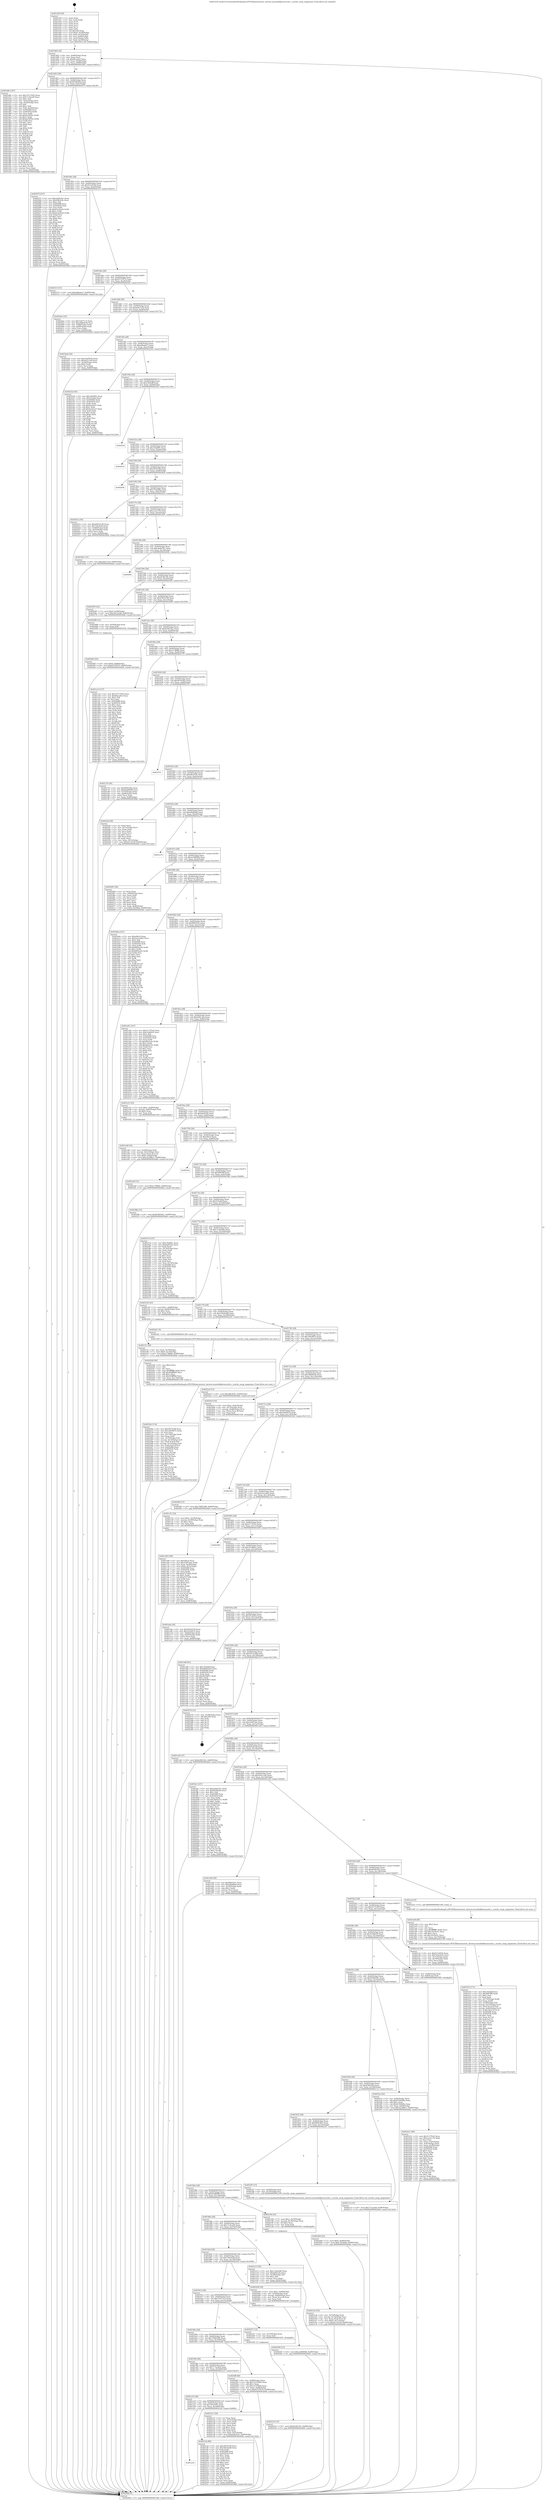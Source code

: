 digraph "0x401430" {
  label = "0x401430 (/mnt/c/Users/mathe/Desktop/tcc/POCII/binaries/extr_darwin-xnuosfmkkernzcache.c_zcache_swap_magazines_Final-ollvm.out::main(0))"
  labelloc = "t"
  node[shape=record]

  Entry [label="",width=0.3,height=0.3,shape=circle,fillcolor=black,style=filled]
  "0x401462" [label="{
     0x401462 [32]\l
     | [instrs]\l
     &nbsp;&nbsp;0x401462 \<+6\>: mov -0x90(%rbp),%eax\l
     &nbsp;&nbsp;0x401468 \<+2\>: mov %eax,%ecx\l
     &nbsp;&nbsp;0x40146a \<+6\>: sub $0x80acefe3,%ecx\l
     &nbsp;&nbsp;0x401470 \<+6\>: mov %eax,-0x94(%rbp)\l
     &nbsp;&nbsp;0x401476 \<+6\>: mov %ecx,-0x98(%rbp)\l
     &nbsp;&nbsp;0x40147c \<+6\>: je 0000000000401d6c \<main+0x93c\>\l
  }"]
  "0x401d6c" [label="{
     0x401d6c [167]\l
     | [instrs]\l
     &nbsp;&nbsp;0x401d6c \<+5\>: mov $0x7d7135d3,%eax\l
     &nbsp;&nbsp;0x401d71 \<+5\>: mov $0x71c0ca29,%ecx\l
     &nbsp;&nbsp;0x401d76 \<+2\>: mov $0x1,%dl\l
     &nbsp;&nbsp;0x401d78 \<+3\>: mov -0x5c(%rbp),%esi\l
     &nbsp;&nbsp;0x401d7b \<+3\>: cmp -0x50(%rbp),%esi\l
     &nbsp;&nbsp;0x401d7e \<+4\>: setl %dil\l
     &nbsp;&nbsp;0x401d82 \<+4\>: and $0x1,%dil\l
     &nbsp;&nbsp;0x401d86 \<+4\>: mov %dil,-0x29(%rbp)\l
     &nbsp;&nbsp;0x401d8a \<+7\>: mov 0x405068,%esi\l
     &nbsp;&nbsp;0x401d91 \<+8\>: mov 0x405054,%r8d\l
     &nbsp;&nbsp;0x401d99 \<+3\>: mov %esi,%r9d\l
     &nbsp;&nbsp;0x401d9c \<+7\>: sub $0x6a76f50c,%r9d\l
     &nbsp;&nbsp;0x401da3 \<+4\>: sub $0x1,%r9d\l
     &nbsp;&nbsp;0x401da7 \<+7\>: add $0x6a76f50c,%r9d\l
     &nbsp;&nbsp;0x401dae \<+4\>: imul %r9d,%esi\l
     &nbsp;&nbsp;0x401db2 \<+3\>: and $0x1,%esi\l
     &nbsp;&nbsp;0x401db5 \<+3\>: cmp $0x0,%esi\l
     &nbsp;&nbsp;0x401db8 \<+4\>: sete %dil\l
     &nbsp;&nbsp;0x401dbc \<+4\>: cmp $0xa,%r8d\l
     &nbsp;&nbsp;0x401dc0 \<+4\>: setl %r10b\l
     &nbsp;&nbsp;0x401dc4 \<+3\>: mov %dil,%r11b\l
     &nbsp;&nbsp;0x401dc7 \<+4\>: xor $0xff,%r11b\l
     &nbsp;&nbsp;0x401dcb \<+3\>: mov %r10b,%bl\l
     &nbsp;&nbsp;0x401dce \<+3\>: xor $0xff,%bl\l
     &nbsp;&nbsp;0x401dd1 \<+3\>: xor $0x0,%dl\l
     &nbsp;&nbsp;0x401dd4 \<+3\>: mov %r11b,%r14b\l
     &nbsp;&nbsp;0x401dd7 \<+4\>: and $0x0,%r14b\l
     &nbsp;&nbsp;0x401ddb \<+3\>: and %dl,%dil\l
     &nbsp;&nbsp;0x401dde \<+3\>: mov %bl,%r15b\l
     &nbsp;&nbsp;0x401de1 \<+4\>: and $0x0,%r15b\l
     &nbsp;&nbsp;0x401de5 \<+3\>: and %dl,%r10b\l
     &nbsp;&nbsp;0x401de8 \<+3\>: or %dil,%r14b\l
     &nbsp;&nbsp;0x401deb \<+3\>: or %r10b,%r15b\l
     &nbsp;&nbsp;0x401dee \<+3\>: xor %r15b,%r14b\l
     &nbsp;&nbsp;0x401df1 \<+3\>: or %bl,%r11b\l
     &nbsp;&nbsp;0x401df4 \<+4\>: xor $0xff,%r11b\l
     &nbsp;&nbsp;0x401df8 \<+3\>: or $0x0,%dl\l
     &nbsp;&nbsp;0x401dfb \<+3\>: and %dl,%r11b\l
     &nbsp;&nbsp;0x401dfe \<+3\>: or %r11b,%r14b\l
     &nbsp;&nbsp;0x401e01 \<+4\>: test $0x1,%r14b\l
     &nbsp;&nbsp;0x401e05 \<+3\>: cmovne %ecx,%eax\l
     &nbsp;&nbsp;0x401e08 \<+6\>: mov %eax,-0x90(%rbp)\l
     &nbsp;&nbsp;0x401e0e \<+5\>: jmp 00000000004026dd \<main+0x12ad\>\l
  }"]
  "0x401482" [label="{
     0x401482 [28]\l
     | [instrs]\l
     &nbsp;&nbsp;0x401482 \<+5\>: jmp 0000000000401487 \<main+0x57\>\l
     &nbsp;&nbsp;0x401487 \<+6\>: mov -0x94(%rbp),%eax\l
     &nbsp;&nbsp;0x40148d \<+5\>: sub $0x852f6304,%eax\l
     &nbsp;&nbsp;0x401492 \<+6\>: mov %eax,-0x9c(%rbp)\l
     &nbsp;&nbsp;0x401498 \<+6\>: je 000000000040207f \<main+0xc4f\>\l
  }"]
  Exit [label="",width=0.3,height=0.3,shape=circle,fillcolor=black,style=filled,peripheries=2]
  "0x40207f" [label="{
     0x40207f [147]\l
     | [instrs]\l
     &nbsp;&nbsp;0x40207f \<+5\>: mov $0xcde9a7b1,%eax\l
     &nbsp;&nbsp;0x402084 \<+5\>: mov $0x638cf3fe,%ecx\l
     &nbsp;&nbsp;0x402089 \<+2\>: mov $0x1,%dl\l
     &nbsp;&nbsp;0x40208b \<+7\>: mov 0x405068,%esi\l
     &nbsp;&nbsp;0x402092 \<+7\>: mov 0x405054,%edi\l
     &nbsp;&nbsp;0x402099 \<+3\>: mov %esi,%r8d\l
     &nbsp;&nbsp;0x40209c \<+7\>: sub $0x91ed3e43,%r8d\l
     &nbsp;&nbsp;0x4020a3 \<+4\>: sub $0x1,%r8d\l
     &nbsp;&nbsp;0x4020a7 \<+7\>: add $0x91ed3e43,%r8d\l
     &nbsp;&nbsp;0x4020ae \<+4\>: imul %r8d,%esi\l
     &nbsp;&nbsp;0x4020b2 \<+3\>: and $0x1,%esi\l
     &nbsp;&nbsp;0x4020b5 \<+3\>: cmp $0x0,%esi\l
     &nbsp;&nbsp;0x4020b8 \<+4\>: sete %r9b\l
     &nbsp;&nbsp;0x4020bc \<+3\>: cmp $0xa,%edi\l
     &nbsp;&nbsp;0x4020bf \<+4\>: setl %r10b\l
     &nbsp;&nbsp;0x4020c3 \<+3\>: mov %r9b,%r11b\l
     &nbsp;&nbsp;0x4020c6 \<+4\>: xor $0xff,%r11b\l
     &nbsp;&nbsp;0x4020ca \<+3\>: mov %r10b,%bl\l
     &nbsp;&nbsp;0x4020cd \<+3\>: xor $0xff,%bl\l
     &nbsp;&nbsp;0x4020d0 \<+3\>: xor $0x0,%dl\l
     &nbsp;&nbsp;0x4020d3 \<+3\>: mov %r11b,%r14b\l
     &nbsp;&nbsp;0x4020d6 \<+4\>: and $0x0,%r14b\l
     &nbsp;&nbsp;0x4020da \<+3\>: and %dl,%r9b\l
     &nbsp;&nbsp;0x4020dd \<+3\>: mov %bl,%r15b\l
     &nbsp;&nbsp;0x4020e0 \<+4\>: and $0x0,%r15b\l
     &nbsp;&nbsp;0x4020e4 \<+3\>: and %dl,%r10b\l
     &nbsp;&nbsp;0x4020e7 \<+3\>: or %r9b,%r14b\l
     &nbsp;&nbsp;0x4020ea \<+3\>: or %r10b,%r15b\l
     &nbsp;&nbsp;0x4020ed \<+3\>: xor %r15b,%r14b\l
     &nbsp;&nbsp;0x4020f0 \<+3\>: or %bl,%r11b\l
     &nbsp;&nbsp;0x4020f3 \<+4\>: xor $0xff,%r11b\l
     &nbsp;&nbsp;0x4020f7 \<+3\>: or $0x0,%dl\l
     &nbsp;&nbsp;0x4020fa \<+3\>: and %dl,%r11b\l
     &nbsp;&nbsp;0x4020fd \<+3\>: or %r11b,%r14b\l
     &nbsp;&nbsp;0x402100 \<+4\>: test $0x1,%r14b\l
     &nbsp;&nbsp;0x402104 \<+3\>: cmovne %ecx,%eax\l
     &nbsp;&nbsp;0x402107 \<+6\>: mov %eax,-0x90(%rbp)\l
     &nbsp;&nbsp;0x40210d \<+5\>: jmp 00000000004026dd \<main+0x12ad\>\l
  }"]
  "0x40149e" [label="{
     0x40149e [28]\l
     | [instrs]\l
     &nbsp;&nbsp;0x40149e \<+5\>: jmp 00000000004014a3 \<main+0x73\>\l
     &nbsp;&nbsp;0x4014a3 \<+6\>: mov -0x94(%rbp),%eax\l
     &nbsp;&nbsp;0x4014a9 \<+5\>: sub $0x913cf528,%eax\l
     &nbsp;&nbsp;0x4014ae \<+6\>: mov %eax,-0xa0(%rbp)\l
     &nbsp;&nbsp;0x4014b4 \<+6\>: je 0000000000402313 \<main+0xee3\>\l
  }"]
  "0x402533" [label="{
     0x402533 [15]\l
     | [instrs]\l
     &nbsp;&nbsp;0x402533 \<+10\>: movl $0xd239e79c,-0x90(%rbp)\l
     &nbsp;&nbsp;0x40253d \<+5\>: jmp 00000000004026dd \<main+0x12ad\>\l
  }"]
  "0x402313" [label="{
     0x402313 [15]\l
     | [instrs]\l
     &nbsp;&nbsp;0x402313 \<+10\>: movl $0xa66adca7,-0x90(%rbp)\l
     &nbsp;&nbsp;0x40231d \<+5\>: jmp 00000000004026dd \<main+0x12ad\>\l
  }"]
  "0x4014ba" [label="{
     0x4014ba [28]\l
     | [instrs]\l
     &nbsp;&nbsp;0x4014ba \<+5\>: jmp 00000000004014bf \<main+0x8f\>\l
     &nbsp;&nbsp;0x4014bf \<+6\>: mov -0x94(%rbp),%eax\l
     &nbsp;&nbsp;0x4014c5 \<+5\>: sub $0x93755070,%eax\l
     &nbsp;&nbsp;0x4014ca \<+6\>: mov %eax,-0xa4(%rbp)\l
     &nbsp;&nbsp;0x4014d0 \<+6\>: je 00000000004024ae \<main+0x107e\>\l
  }"]
  "0x4024f0" [label="{
     0x4024f0 [15]\l
     | [instrs]\l
     &nbsp;&nbsp;0x4024f0 \<+10\>: movl $0x75883298,-0x90(%rbp)\l
     &nbsp;&nbsp;0x4024fa \<+5\>: jmp 00000000004026dd \<main+0x12ad\>\l
  }"]
  "0x4024ae" [label="{
     0x4024ae [33]\l
     | [instrs]\l
     &nbsp;&nbsp;0x4024ae \<+5\>: mov $0x72d77cc5,%eax\l
     &nbsp;&nbsp;0x4024b3 \<+5\>: mov $0x248b9e36,%ecx\l
     &nbsp;&nbsp;0x4024b8 \<+6\>: mov -0x88(%rbp),%edx\l
     &nbsp;&nbsp;0x4024be \<+3\>: cmp -0x68(%rbp),%edx\l
     &nbsp;&nbsp;0x4024c1 \<+3\>: cmovl %ecx,%eax\l
     &nbsp;&nbsp;0x4024c4 \<+6\>: mov %eax,-0x90(%rbp)\l
     &nbsp;&nbsp;0x4024ca \<+5\>: jmp 00000000004026dd \<main+0x12ad\>\l
  }"]
  "0x4014d6" [label="{
     0x4014d6 [28]\l
     | [instrs]\l
     &nbsp;&nbsp;0x4014d6 \<+5\>: jmp 00000000004014db \<main+0xab\>\l
     &nbsp;&nbsp;0x4014db \<+6\>: mov -0x94(%rbp),%eax\l
     &nbsp;&nbsp;0x4014e1 \<+5\>: sub $0xa4dc7a32,%eax\l
     &nbsp;&nbsp;0x4014e6 \<+6\>: mov %eax,-0xa8(%rbp)\l
     &nbsp;&nbsp;0x4014ec \<+6\>: je 0000000000401ba0 \<main+0x770\>\l
  }"]
  "0x402495" [label="{
     0x402495 [25]\l
     | [instrs]\l
     &nbsp;&nbsp;0x402495 \<+10\>: movl $0x0,-0x88(%rbp)\l
     &nbsp;&nbsp;0x40249f \<+10\>: movl $0x93755070,-0x90(%rbp)\l
     &nbsp;&nbsp;0x4024a9 \<+5\>: jmp 00000000004026dd \<main+0x12ad\>\l
  }"]
  "0x401ba0" [label="{
     0x401ba0 [30]\l
     | [instrs]\l
     &nbsp;&nbsp;0x401ba0 \<+5\>: mov $0x24af5b78,%eax\l
     &nbsp;&nbsp;0x401ba5 \<+5\>: mov $0xee2c1cf9,%ecx\l
     &nbsp;&nbsp;0x401baa \<+3\>: mov -0x30(%rbp),%edx\l
     &nbsp;&nbsp;0x401bad \<+3\>: cmp $0x0,%edx\l
     &nbsp;&nbsp;0x401bb0 \<+3\>: cmove %ecx,%eax\l
     &nbsp;&nbsp;0x401bb3 \<+6\>: mov %eax,-0x90(%rbp)\l
     &nbsp;&nbsp;0x401bb9 \<+5\>: jmp 00000000004026dd \<main+0x12ad\>\l
  }"]
  "0x4014f2" [label="{
     0x4014f2 [28]\l
     | [instrs]\l
     &nbsp;&nbsp;0x4014f2 \<+5\>: jmp 00000000004014f7 \<main+0xc7\>\l
     &nbsp;&nbsp;0x4014f7 \<+6\>: mov -0x94(%rbp),%eax\l
     &nbsp;&nbsp;0x4014fd \<+5\>: sub $0xa66adca7,%eax\l
     &nbsp;&nbsp;0x401502 \<+6\>: mov %eax,-0xac(%rbp)\l
     &nbsp;&nbsp;0x401508 \<+6\>: je 0000000000402322 \<main+0xef2\>\l
  }"]
  "0x402456" [label="{
     0x402456 [15]\l
     | [instrs]\l
     &nbsp;&nbsp;0x402456 \<+10\>: movl $0xea566668,-0x90(%rbp)\l
     &nbsp;&nbsp;0x402460 \<+5\>: jmp 00000000004026dd \<main+0x12ad\>\l
  }"]
  "0x402322" [label="{
     0x402322 [91]\l
     | [instrs]\l
     &nbsp;&nbsp;0x402322 \<+5\>: mov $0xc5fa9f01,%eax\l
     &nbsp;&nbsp;0x402327 \<+5\>: mov $0x552efef,%ecx\l
     &nbsp;&nbsp;0x40232c \<+7\>: mov 0x405068,%edx\l
     &nbsp;&nbsp;0x402333 \<+7\>: mov 0x405054,%esi\l
     &nbsp;&nbsp;0x40233a \<+2\>: mov %edx,%edi\l
     &nbsp;&nbsp;0x40233c \<+6\>: sub $0xfce4ee37,%edi\l
     &nbsp;&nbsp;0x402342 \<+3\>: sub $0x1,%edi\l
     &nbsp;&nbsp;0x402345 \<+6\>: add $0xfce4ee37,%edi\l
     &nbsp;&nbsp;0x40234b \<+3\>: imul %edi,%edx\l
     &nbsp;&nbsp;0x40234e \<+3\>: and $0x1,%edx\l
     &nbsp;&nbsp;0x402351 \<+3\>: cmp $0x0,%edx\l
     &nbsp;&nbsp;0x402354 \<+4\>: sete %r8b\l
     &nbsp;&nbsp;0x402358 \<+3\>: cmp $0xa,%esi\l
     &nbsp;&nbsp;0x40235b \<+4\>: setl %r9b\l
     &nbsp;&nbsp;0x40235f \<+3\>: mov %r8b,%r10b\l
     &nbsp;&nbsp;0x402362 \<+3\>: and %r9b,%r10b\l
     &nbsp;&nbsp;0x402365 \<+3\>: xor %r9b,%r8b\l
     &nbsp;&nbsp;0x402368 \<+3\>: or %r8b,%r10b\l
     &nbsp;&nbsp;0x40236b \<+4\>: test $0x1,%r10b\l
     &nbsp;&nbsp;0x40236f \<+3\>: cmovne %ecx,%eax\l
     &nbsp;&nbsp;0x402372 \<+6\>: mov %eax,-0x90(%rbp)\l
     &nbsp;&nbsp;0x402378 \<+5\>: jmp 00000000004026dd \<main+0x12ad\>\l
  }"]
  "0x40150e" [label="{
     0x40150e [28]\l
     | [instrs]\l
     &nbsp;&nbsp;0x40150e \<+5\>: jmp 0000000000401513 \<main+0xe3\>\l
     &nbsp;&nbsp;0x401513 \<+6\>: mov -0x94(%rbp),%eax\l
     &nbsp;&nbsp;0x401519 \<+5\>: sub $0xc3fc6aff,%eax\l
     &nbsp;&nbsp;0x40151e \<+6\>: mov %eax,-0xb0(%rbp)\l
     &nbsp;&nbsp;0x401524 \<+6\>: je 00000000004025ef \<main+0x11bf\>\l
  }"]
  "0x402404" [label="{
     0x402404 [22]\l
     | [instrs]\l
     &nbsp;&nbsp;0x402404 \<+7\>: movl $0x0,-0x80(%rbp)\l
     &nbsp;&nbsp;0x40240b \<+10\>: movl $0xc7b2484a,-0x90(%rbp)\l
     &nbsp;&nbsp;0x402415 \<+5\>: jmp 00000000004026dd \<main+0x12ad\>\l
  }"]
  "0x4025ef" [label="{
     0x4025ef\l
  }", style=dashed]
  "0x40152a" [label="{
     0x40152a [28]\l
     | [instrs]\l
     &nbsp;&nbsp;0x40152a \<+5\>: jmp 000000000040152f \<main+0xff\>\l
     &nbsp;&nbsp;0x40152f \<+6\>: mov -0x94(%rbp),%eax\l
     &nbsp;&nbsp;0x401535 \<+5\>: sub $0xc5fa9f01,%eax\l
     &nbsp;&nbsp;0x40153a \<+6\>: mov %eax,-0xb4(%rbp)\l
     &nbsp;&nbsp;0x401540 \<+6\>: je 00000000004026c0 \<main+0x1290\>\l
  }"]
  "0x40226e" [label="{
     0x40226e [114]\l
     | [instrs]\l
     &nbsp;&nbsp;0x40226e \<+5\>: mov $0xc6f741d8,%ecx\l
     &nbsp;&nbsp;0x402273 \<+5\>: mov $0x1d0c897e,%edx\l
     &nbsp;&nbsp;0x402278 \<+2\>: xor %esi,%esi\l
     &nbsp;&nbsp;0x40227a \<+6\>: mov -0x174(%rbp),%edi\l
     &nbsp;&nbsp;0x402280 \<+3\>: imul %eax,%edi\l
     &nbsp;&nbsp;0x402283 \<+4\>: mov -0x70(%rbp),%r8\l
     &nbsp;&nbsp;0x402287 \<+4\>: movslq -0x74(%rbp),%r9\l
     &nbsp;&nbsp;0x40228b \<+4\>: mov (%r8,%r9,8),%r8\l
     &nbsp;&nbsp;0x40228f \<+4\>: movslq -0x7c(%rbp),%r9\l
     &nbsp;&nbsp;0x402293 \<+4\>: mov %edi,(%r8,%r9,4)\l
     &nbsp;&nbsp;0x402297 \<+7\>: mov 0x405068,%eax\l
     &nbsp;&nbsp;0x40229e \<+7\>: mov 0x405054,%edi\l
     &nbsp;&nbsp;0x4022a5 \<+3\>: sub $0x1,%esi\l
     &nbsp;&nbsp;0x4022a8 \<+3\>: mov %eax,%r10d\l
     &nbsp;&nbsp;0x4022ab \<+3\>: add %esi,%r10d\l
     &nbsp;&nbsp;0x4022ae \<+4\>: imul %r10d,%eax\l
     &nbsp;&nbsp;0x4022b2 \<+3\>: and $0x1,%eax\l
     &nbsp;&nbsp;0x4022b5 \<+3\>: cmp $0x0,%eax\l
     &nbsp;&nbsp;0x4022b8 \<+4\>: sete %r11b\l
     &nbsp;&nbsp;0x4022bc \<+3\>: cmp $0xa,%edi\l
     &nbsp;&nbsp;0x4022bf \<+3\>: setl %bl\l
     &nbsp;&nbsp;0x4022c2 \<+3\>: mov %r11b,%r14b\l
     &nbsp;&nbsp;0x4022c5 \<+3\>: and %bl,%r14b\l
     &nbsp;&nbsp;0x4022c8 \<+3\>: xor %bl,%r11b\l
     &nbsp;&nbsp;0x4022cb \<+3\>: or %r11b,%r14b\l
     &nbsp;&nbsp;0x4022ce \<+4\>: test $0x1,%r14b\l
     &nbsp;&nbsp;0x4022d2 \<+3\>: cmovne %edx,%ecx\l
     &nbsp;&nbsp;0x4022d5 \<+6\>: mov %ecx,-0x90(%rbp)\l
     &nbsp;&nbsp;0x4022db \<+5\>: jmp 00000000004026dd \<main+0x12ad\>\l
  }"]
  "0x4026c0" [label="{
     0x4026c0\l
  }", style=dashed]
  "0x401546" [label="{
     0x401546 [28]\l
     | [instrs]\l
     &nbsp;&nbsp;0x401546 \<+5\>: jmp 000000000040154b \<main+0x11b\>\l
     &nbsp;&nbsp;0x40154b \<+6\>: mov -0x94(%rbp),%eax\l
     &nbsp;&nbsp;0x401551 \<+5\>: sub $0xc6f741d8,%eax\l
     &nbsp;&nbsp;0x401556 \<+6\>: mov %eax,-0xb8(%rbp)\l
     &nbsp;&nbsp;0x40155c \<+6\>: je 000000000040265b \<main+0x122b\>\l
  }"]
  "0x402246" [label="{
     0x402246 [40]\l
     | [instrs]\l
     &nbsp;&nbsp;0x402246 \<+5\>: mov $0x2,%ecx\l
     &nbsp;&nbsp;0x40224b \<+1\>: cltd\l
     &nbsp;&nbsp;0x40224c \<+2\>: idiv %ecx\l
     &nbsp;&nbsp;0x40224e \<+6\>: imul $0xfffffffe,%edx,%ecx\l
     &nbsp;&nbsp;0x402254 \<+6\>: add $0x40dff900,%ecx\l
     &nbsp;&nbsp;0x40225a \<+3\>: add $0x1,%ecx\l
     &nbsp;&nbsp;0x40225d \<+6\>: sub $0x40dff900,%ecx\l
     &nbsp;&nbsp;0x402263 \<+6\>: mov %ecx,-0x174(%rbp)\l
     &nbsp;&nbsp;0x402269 \<+5\>: call 0000000000401160 \<next_i\>\l
     | [calls]\l
     &nbsp;&nbsp;0x401160 \{1\} (/mnt/c/Users/mathe/Desktop/tcc/POCII/binaries/extr_darwin-xnuosfmkkernzcache.c_zcache_swap_magazines_Final-ollvm.out::next_i)\l
  }"]
  "0x40265b" [label="{
     0x40265b\l
  }", style=dashed]
  "0x401562" [label="{
     0x401562 [28]\l
     | [instrs]\l
     &nbsp;&nbsp;0x401562 \<+5\>: jmp 0000000000401567 \<main+0x137\>\l
     &nbsp;&nbsp;0x401567 \<+6\>: mov -0x94(%rbp),%eax\l
     &nbsp;&nbsp;0x40156d \<+5\>: sub $0xc7b2484a,%eax\l
     &nbsp;&nbsp;0x401572 \<+6\>: mov %eax,-0xbc(%rbp)\l
     &nbsp;&nbsp;0x401578 \<+6\>: je 000000000040241a \<main+0xfea\>\l
  }"]
  "0x401a32" [label="{
     0x401a32\l
  }", style=dashed]
  "0x40241a" [label="{
     0x40241a [30]\l
     | [instrs]\l
     &nbsp;&nbsp;0x40241a \<+5\>: mov $0xd591bc58,%eax\l
     &nbsp;&nbsp;0x40241f \<+5\>: mov $0x729c0c9d,%ecx\l
     &nbsp;&nbsp;0x402424 \<+3\>: mov -0x80(%rbp),%edx\l
     &nbsp;&nbsp;0x402427 \<+3\>: cmp -0x50(%rbp),%edx\l
     &nbsp;&nbsp;0x40242a \<+3\>: cmovl %ecx,%eax\l
     &nbsp;&nbsp;0x40242d \<+6\>: mov %eax,-0x90(%rbp)\l
     &nbsp;&nbsp;0x402433 \<+5\>: jmp 00000000004026dd \<main+0x12ad\>\l
  }"]
  "0x40157e" [label="{
     0x40157e [28]\l
     | [instrs]\l
     &nbsp;&nbsp;0x40157e \<+5\>: jmp 0000000000401583 \<main+0x153\>\l
     &nbsp;&nbsp;0x401583 \<+6\>: mov -0x94(%rbp),%eax\l
     &nbsp;&nbsp;0x401589 \<+5\>: sub $0xcca31c76,%eax\l
     &nbsp;&nbsp;0x40158e \<+6\>: mov %eax,-0xc0(%rbp)\l
     &nbsp;&nbsp;0x401594 \<+6\>: je 0000000000401b91 \<main+0x761\>\l
  }"]
  "0x4021eb" [label="{
     0x4021eb [86]\l
     | [instrs]\l
     &nbsp;&nbsp;0x4021eb \<+5\>: mov $0xc6f741d8,%eax\l
     &nbsp;&nbsp;0x4021f0 \<+5\>: mov $0x16024ad6,%ecx\l
     &nbsp;&nbsp;0x4021f5 \<+2\>: xor %edx,%edx\l
     &nbsp;&nbsp;0x4021f7 \<+7\>: mov 0x405068,%esi\l
     &nbsp;&nbsp;0x4021fe \<+7\>: mov 0x405054,%edi\l
     &nbsp;&nbsp;0x402205 \<+3\>: sub $0x1,%edx\l
     &nbsp;&nbsp;0x402208 \<+3\>: mov %esi,%r8d\l
     &nbsp;&nbsp;0x40220b \<+3\>: add %edx,%r8d\l
     &nbsp;&nbsp;0x40220e \<+4\>: imul %r8d,%esi\l
     &nbsp;&nbsp;0x402212 \<+3\>: and $0x1,%esi\l
     &nbsp;&nbsp;0x402215 \<+3\>: cmp $0x0,%esi\l
     &nbsp;&nbsp;0x402218 \<+4\>: sete %r9b\l
     &nbsp;&nbsp;0x40221c \<+3\>: cmp $0xa,%edi\l
     &nbsp;&nbsp;0x40221f \<+4\>: setl %r10b\l
     &nbsp;&nbsp;0x402223 \<+3\>: mov %r9b,%r11b\l
     &nbsp;&nbsp;0x402226 \<+3\>: and %r10b,%r11b\l
     &nbsp;&nbsp;0x402229 \<+3\>: xor %r10b,%r9b\l
     &nbsp;&nbsp;0x40222c \<+3\>: or %r9b,%r11b\l
     &nbsp;&nbsp;0x40222f \<+4\>: test $0x1,%r11b\l
     &nbsp;&nbsp;0x402233 \<+3\>: cmovne %ecx,%eax\l
     &nbsp;&nbsp;0x402236 \<+6\>: mov %eax,-0x90(%rbp)\l
     &nbsp;&nbsp;0x40223c \<+5\>: jmp 00000000004026dd \<main+0x12ad\>\l
  }"]
  "0x401b91" [label="{
     0x401b91 [15]\l
     | [instrs]\l
     &nbsp;&nbsp;0x401b91 \<+10\>: movl $0xa4dc7a32,-0x90(%rbp)\l
     &nbsp;&nbsp;0x401b9b \<+5\>: jmp 00000000004026dd \<main+0x12ad\>\l
  }"]
  "0x40159a" [label="{
     0x40159a [28]\l
     | [instrs]\l
     &nbsp;&nbsp;0x40159a \<+5\>: jmp 000000000040159f \<main+0x16f\>\l
     &nbsp;&nbsp;0x40159f \<+6\>: mov -0x94(%rbp),%eax\l
     &nbsp;&nbsp;0x4015a5 \<+5\>: sub $0xcde9a7b1,%eax\l
     &nbsp;&nbsp;0x4015aa \<+6\>: mov %eax,-0xc4(%rbp)\l
     &nbsp;&nbsp;0x4015b0 \<+6\>: je 000000000040264c \<main+0x121c\>\l
  }"]
  "0x4021ab" [label="{
     0x4021ab [34]\l
     | [instrs]\l
     &nbsp;&nbsp;0x4021ab \<+4\>: mov -0x70(%rbp),%rdi\l
     &nbsp;&nbsp;0x4021af \<+4\>: movslq -0x74(%rbp),%rcx\l
     &nbsp;&nbsp;0x4021b3 \<+4\>: mov %rax,(%rdi,%rcx,8)\l
     &nbsp;&nbsp;0x4021b7 \<+7\>: movl $0x0,-0x7c(%rbp)\l
     &nbsp;&nbsp;0x4021be \<+10\>: movl $0x4e71b10f,-0x90(%rbp)\l
     &nbsp;&nbsp;0x4021c8 \<+5\>: jmp 00000000004026dd \<main+0x12ad\>\l
  }"]
  "0x40264c" [label="{
     0x40264c\l
  }", style=dashed]
  "0x4015b6" [label="{
     0x4015b6 [28]\l
     | [instrs]\l
     &nbsp;&nbsp;0x4015b6 \<+5\>: jmp 00000000004015bb \<main+0x18b\>\l
     &nbsp;&nbsp;0x4015bb \<+6\>: mov -0x94(%rbp),%eax\l
     &nbsp;&nbsp;0x4015c1 \<+5\>: sub $0xd239e79c,%eax\l
     &nbsp;&nbsp;0x4015c6 \<+6\>: mov %eax,-0xc8(%rbp)\l
     &nbsp;&nbsp;0x4015cc \<+6\>: je 0000000000402565 \<main+0x1135\>\l
  }"]
  "0x40215c" [label="{
     0x40215c [26]\l
     | [instrs]\l
     &nbsp;&nbsp;0x40215c \<+4\>: mov %rax,-0x70(%rbp)\l
     &nbsp;&nbsp;0x402160 \<+7\>: movl $0x0,-0x74(%rbp)\l
     &nbsp;&nbsp;0x402167 \<+10\>: movl $0xe17ffd60,-0x90(%rbp)\l
     &nbsp;&nbsp;0x402171 \<+5\>: jmp 00000000004026dd \<main+0x12ad\>\l
  }"]
  "0x402565" [label="{
     0x402565 [22]\l
     | [instrs]\l
     &nbsp;&nbsp;0x402565 \<+7\>: movl $0x0,-0x38(%rbp)\l
     &nbsp;&nbsp;0x40256c \<+10\>: movl $0x3915a3d8,-0x90(%rbp)\l
     &nbsp;&nbsp;0x402576 \<+5\>: jmp 00000000004026dd \<main+0x12ad\>\l
  }"]
  "0x4015d2" [label="{
     0x4015d2 [28]\l
     | [instrs]\l
     &nbsp;&nbsp;0x4015d2 \<+5\>: jmp 00000000004015d7 \<main+0x1a7\>\l
     &nbsp;&nbsp;0x4015d7 \<+6\>: mov -0x94(%rbp),%eax\l
     &nbsp;&nbsp;0x4015dd \<+5\>: sub $0xd591bc58,%eax\l
     &nbsp;&nbsp;0x4015e2 \<+6\>: mov %eax,-0xcc(%rbp)\l
     &nbsp;&nbsp;0x4015e8 \<+6\>: je 0000000000402489 \<main+0x1059\>\l
  }"]
  "0x401a16" [label="{
     0x401a16 [28]\l
     | [instrs]\l
     &nbsp;&nbsp;0x401a16 \<+5\>: jmp 0000000000401a1b \<main+0x5eb\>\l
     &nbsp;&nbsp;0x401a1b \<+6\>: mov -0x94(%rbp),%eax\l
     &nbsp;&nbsp;0x401a21 \<+5\>: sub $0x7b5a5d5c,%eax\l
     &nbsp;&nbsp;0x401a26 \<+6\>: mov %eax,-0x168(%rbp)\l
     &nbsp;&nbsp;0x401a2c \<+6\>: je 00000000004021eb \<main+0xdbb\>\l
  }"]
  "0x402489" [label="{
     0x402489 [12]\l
     | [instrs]\l
     &nbsp;&nbsp;0x402489 \<+4\>: mov -0x58(%rbp),%rax\l
     &nbsp;&nbsp;0x40248d \<+3\>: mov %rax,%rdi\l
     &nbsp;&nbsp;0x402490 \<+5\>: call 0000000000401030 \<free@plt\>\l
     | [calls]\l
     &nbsp;&nbsp;0x401030 \{1\} (unknown)\l
  }"]
  "0x4015ee" [label="{
     0x4015ee [28]\l
     | [instrs]\l
     &nbsp;&nbsp;0x4015ee \<+5\>: jmp 00000000004015f3 \<main+0x1c3\>\l
     &nbsp;&nbsp;0x4015f3 \<+6\>: mov -0x94(%rbp),%eax\l
     &nbsp;&nbsp;0x4015f9 \<+5\>: sub $0xdc9b102c,%eax\l
     &nbsp;&nbsp;0x4015fe \<+6\>: mov %eax,-0xd0(%rbp)\l
     &nbsp;&nbsp;0x401604 \<+6\>: je 0000000000401ce3 \<main+0x8b3\>\l
  }"]
  "0x402121" [label="{
     0x402121 [36]\l
     | [instrs]\l
     &nbsp;&nbsp;0x402121 \<+2\>: xor %eax,%eax\l
     &nbsp;&nbsp;0x402123 \<+3\>: mov -0x5c(%rbp),%ecx\l
     &nbsp;&nbsp;0x402126 \<+2\>: mov %eax,%edx\l
     &nbsp;&nbsp;0x402128 \<+2\>: sub %ecx,%edx\l
     &nbsp;&nbsp;0x40212a \<+2\>: mov %eax,%ecx\l
     &nbsp;&nbsp;0x40212c \<+3\>: sub $0x1,%ecx\l
     &nbsp;&nbsp;0x40212f \<+2\>: add %ecx,%edx\l
     &nbsp;&nbsp;0x402131 \<+2\>: sub %edx,%eax\l
     &nbsp;&nbsp;0x402133 \<+3\>: mov %eax,-0x5c(%rbp)\l
     &nbsp;&nbsp;0x402136 \<+10\>: movl $0xdc9b102c,-0x90(%rbp)\l
     &nbsp;&nbsp;0x402140 \<+5\>: jmp 00000000004026dd \<main+0x12ad\>\l
  }"]
  "0x401ce3" [label="{
     0x401ce3 [137]\l
     | [instrs]\l
     &nbsp;&nbsp;0x401ce3 \<+5\>: mov $0x7d7135d3,%eax\l
     &nbsp;&nbsp;0x401ce8 \<+5\>: mov $0x80acefe3,%ecx\l
     &nbsp;&nbsp;0x401ced \<+2\>: mov $0x1,%dl\l
     &nbsp;&nbsp;0x401cef \<+2\>: xor %esi,%esi\l
     &nbsp;&nbsp;0x401cf1 \<+7\>: mov 0x405068,%edi\l
     &nbsp;&nbsp;0x401cf8 \<+8\>: mov 0x405054,%r8d\l
     &nbsp;&nbsp;0x401d00 \<+3\>: sub $0x1,%esi\l
     &nbsp;&nbsp;0x401d03 \<+3\>: mov %edi,%r9d\l
     &nbsp;&nbsp;0x401d06 \<+3\>: add %esi,%r9d\l
     &nbsp;&nbsp;0x401d09 \<+4\>: imul %r9d,%edi\l
     &nbsp;&nbsp;0x401d0d \<+3\>: and $0x1,%edi\l
     &nbsp;&nbsp;0x401d10 \<+3\>: cmp $0x0,%edi\l
     &nbsp;&nbsp;0x401d13 \<+4\>: sete %r10b\l
     &nbsp;&nbsp;0x401d17 \<+4\>: cmp $0xa,%r8d\l
     &nbsp;&nbsp;0x401d1b \<+4\>: setl %r11b\l
     &nbsp;&nbsp;0x401d1f \<+3\>: mov %r10b,%bl\l
     &nbsp;&nbsp;0x401d22 \<+3\>: xor $0xff,%bl\l
     &nbsp;&nbsp;0x401d25 \<+3\>: mov %r11b,%r14b\l
     &nbsp;&nbsp;0x401d28 \<+4\>: xor $0xff,%r14b\l
     &nbsp;&nbsp;0x401d2c \<+3\>: xor $0x1,%dl\l
     &nbsp;&nbsp;0x401d2f \<+3\>: mov %bl,%r15b\l
     &nbsp;&nbsp;0x401d32 \<+4\>: and $0xff,%r15b\l
     &nbsp;&nbsp;0x401d36 \<+3\>: and %dl,%r10b\l
     &nbsp;&nbsp;0x401d39 \<+3\>: mov %r14b,%r12b\l
     &nbsp;&nbsp;0x401d3c \<+4\>: and $0xff,%r12b\l
     &nbsp;&nbsp;0x401d40 \<+3\>: and %dl,%r11b\l
     &nbsp;&nbsp;0x401d43 \<+3\>: or %r10b,%r15b\l
     &nbsp;&nbsp;0x401d46 \<+3\>: or %r11b,%r12b\l
     &nbsp;&nbsp;0x401d49 \<+3\>: xor %r12b,%r15b\l
     &nbsp;&nbsp;0x401d4c \<+3\>: or %r14b,%bl\l
     &nbsp;&nbsp;0x401d4f \<+3\>: xor $0xff,%bl\l
     &nbsp;&nbsp;0x401d52 \<+3\>: or $0x1,%dl\l
     &nbsp;&nbsp;0x401d55 \<+2\>: and %dl,%bl\l
     &nbsp;&nbsp;0x401d57 \<+3\>: or %bl,%r15b\l
     &nbsp;&nbsp;0x401d5a \<+4\>: test $0x1,%r15b\l
     &nbsp;&nbsp;0x401d5e \<+3\>: cmovne %ecx,%eax\l
     &nbsp;&nbsp;0x401d61 \<+6\>: mov %eax,-0x90(%rbp)\l
     &nbsp;&nbsp;0x401d67 \<+5\>: jmp 00000000004026dd \<main+0x12ad\>\l
  }"]
  "0x40160a" [label="{
     0x40160a [28]\l
     | [instrs]\l
     &nbsp;&nbsp;0x40160a \<+5\>: jmp 000000000040160f \<main+0x1df\>\l
     &nbsp;&nbsp;0x40160f \<+6\>: mov -0x94(%rbp),%eax\l
     &nbsp;&nbsp;0x401615 \<+5\>: sub $0xe17ffd60,%eax\l
     &nbsp;&nbsp;0x40161a \<+6\>: mov %eax,-0xd4(%rbp)\l
     &nbsp;&nbsp;0x401620 \<+6\>: je 0000000000402176 \<main+0xd46\>\l
  }"]
  "0x4019fa" [label="{
     0x4019fa [28]\l
     | [instrs]\l
     &nbsp;&nbsp;0x4019fa \<+5\>: jmp 00000000004019ff \<main+0x5cf\>\l
     &nbsp;&nbsp;0x4019ff \<+6\>: mov -0x94(%rbp),%eax\l
     &nbsp;&nbsp;0x401a05 \<+5\>: sub $0x771aca04,%eax\l
     &nbsp;&nbsp;0x401a0a \<+6\>: mov %eax,-0x164(%rbp)\l
     &nbsp;&nbsp;0x401a10 \<+6\>: je 0000000000402121 \<main+0xcf1\>\l
  }"]
  "0x402176" [label="{
     0x402176 [30]\l
     | [instrs]\l
     &nbsp;&nbsp;0x402176 \<+5\>: mov $0x66f4180e,%eax\l
     &nbsp;&nbsp;0x40217b \<+5\>: mov $0x6ea86096,%ecx\l
     &nbsp;&nbsp;0x402180 \<+3\>: mov -0x74(%rbp),%edx\l
     &nbsp;&nbsp;0x402183 \<+3\>: cmp -0x68(%rbp),%edx\l
     &nbsp;&nbsp;0x402186 \<+3\>: cmovl %ecx,%eax\l
     &nbsp;&nbsp;0x402189 \<+6\>: mov %eax,-0x90(%rbp)\l
     &nbsp;&nbsp;0x40218f \<+5\>: jmp 00000000004026dd \<main+0x12ad\>\l
  }"]
  "0x401626" [label="{
     0x401626 [28]\l
     | [instrs]\l
     &nbsp;&nbsp;0x401626 \<+5\>: jmp 000000000040162b \<main+0x1fb\>\l
     &nbsp;&nbsp;0x40162b \<+6\>: mov -0x94(%rbp),%eax\l
     &nbsp;&nbsp;0x401631 \<+5\>: sub $0xe874c942,%eax\l
     &nbsp;&nbsp;0x401636 \<+6\>: mov %eax,-0xd8(%rbp)\l
     &nbsp;&nbsp;0x40163c \<+6\>: je 0000000000402551 \<main+0x1121\>\l
  }"]
  "0x4024ff" [label="{
     0x4024ff [40]\l
     | [instrs]\l
     &nbsp;&nbsp;0x4024ff \<+6\>: mov -0x88(%rbp),%eax\l
     &nbsp;&nbsp;0x402505 \<+5\>: add $0x10130409,%eax\l
     &nbsp;&nbsp;0x40250a \<+3\>: add $0x1,%eax\l
     &nbsp;&nbsp;0x40250d \<+5\>: sub $0x10130409,%eax\l
     &nbsp;&nbsp;0x402512 \<+6\>: mov %eax,-0x88(%rbp)\l
     &nbsp;&nbsp;0x402518 \<+10\>: movl $0x93755070,-0x90(%rbp)\l
     &nbsp;&nbsp;0x402522 \<+5\>: jmp 00000000004026dd \<main+0x12ad\>\l
  }"]
  "0x402551" [label="{
     0x402551\l
  }", style=dashed]
  "0x401642" [label="{
     0x401642 [28]\l
     | [instrs]\l
     &nbsp;&nbsp;0x401642 \<+5\>: jmp 0000000000401647 \<main+0x217\>\l
     &nbsp;&nbsp;0x401647 \<+6\>: mov -0x94(%rbp),%eax\l
     &nbsp;&nbsp;0x40164d \<+5\>: sub $0xe8b343fc,%eax\l
     &nbsp;&nbsp;0x401652 \<+6\>: mov %eax,-0xdc(%rbp)\l
     &nbsp;&nbsp;0x401658 \<+6\>: je 00000000004022ef \<main+0xebf\>\l
  }"]
  "0x4019de" [label="{
     0x4019de [28]\l
     | [instrs]\l
     &nbsp;&nbsp;0x4019de \<+5\>: jmp 00000000004019e3 \<main+0x5b3\>\l
     &nbsp;&nbsp;0x4019e3 \<+6\>: mov -0x94(%rbp),%eax\l
     &nbsp;&nbsp;0x4019e9 \<+5\>: sub $0x75883298,%eax\l
     &nbsp;&nbsp;0x4019ee \<+6\>: mov %eax,-0x160(%rbp)\l
     &nbsp;&nbsp;0x4019f4 \<+6\>: je 00000000004024ff \<main+0x10cf\>\l
  }"]
  "0x4022ef" [label="{
     0x4022ef [36]\l
     | [instrs]\l
     &nbsp;&nbsp;0x4022ef \<+2\>: xor %eax,%eax\l
     &nbsp;&nbsp;0x4022f1 \<+3\>: mov -0x7c(%rbp),%ecx\l
     &nbsp;&nbsp;0x4022f4 \<+2\>: mov %eax,%edx\l
     &nbsp;&nbsp;0x4022f6 \<+2\>: sub %ecx,%edx\l
     &nbsp;&nbsp;0x4022f8 \<+2\>: mov %eax,%ecx\l
     &nbsp;&nbsp;0x4022fa \<+3\>: sub $0x1,%ecx\l
     &nbsp;&nbsp;0x4022fd \<+2\>: add %ecx,%edx\l
     &nbsp;&nbsp;0x4022ff \<+2\>: sub %edx,%eax\l
     &nbsp;&nbsp;0x402301 \<+3\>: mov %eax,-0x7c(%rbp)\l
     &nbsp;&nbsp;0x402304 \<+10\>: movl $0x4e71b10f,-0x90(%rbp)\l
     &nbsp;&nbsp;0x40230e \<+5\>: jmp 00000000004026dd \<main+0x12ad\>\l
  }"]
  "0x40165e" [label="{
     0x40165e [28]\l
     | [instrs]\l
     &nbsp;&nbsp;0x40165e \<+5\>: jmp 0000000000401663 \<main+0x233\>\l
     &nbsp;&nbsp;0x401663 \<+6\>: mov -0x94(%rbp),%eax\l
     &nbsp;&nbsp;0x401669 \<+5\>: sub $0xe8ddfda6,%eax\l
     &nbsp;&nbsp;0x40166e \<+6\>: mov %eax,-0xe0(%rbp)\l
     &nbsp;&nbsp;0x401674 \<+6\>: je 0000000000401a76 \<main+0x646\>\l
  }"]
  "0x402527" [label="{
     0x402527 [12]\l
     | [instrs]\l
     &nbsp;&nbsp;0x402527 \<+4\>: mov -0x70(%rbp),%rax\l
     &nbsp;&nbsp;0x40252b \<+3\>: mov %rax,%rdi\l
     &nbsp;&nbsp;0x40252e \<+5\>: call 0000000000401030 \<free@plt\>\l
     | [calls]\l
     &nbsp;&nbsp;0x401030 \{1\} (unknown)\l
  }"]
  "0x401a76" [label="{
     0x401a76\l
  }", style=dashed]
  "0x40167a" [label="{
     0x40167a [28]\l
     | [instrs]\l
     &nbsp;&nbsp;0x40167a \<+5\>: jmp 000000000040167f \<main+0x24f\>\l
     &nbsp;&nbsp;0x40167f \<+6\>: mov -0x94(%rbp),%eax\l
     &nbsp;&nbsp;0x401685 \<+5\>: sub $0xea566668,%eax\l
     &nbsp;&nbsp;0x40168a \<+6\>: mov %eax,-0xe4(%rbp)\l
     &nbsp;&nbsp;0x401690 \<+6\>: je 0000000000402465 \<main+0x1035\>\l
  }"]
  "0x4019c2" [label="{
     0x4019c2 [28]\l
     | [instrs]\l
     &nbsp;&nbsp;0x4019c2 \<+5\>: jmp 00000000004019c7 \<main+0x597\>\l
     &nbsp;&nbsp;0x4019c7 \<+6\>: mov -0x94(%rbp),%eax\l
     &nbsp;&nbsp;0x4019cd \<+5\>: sub $0x72d77cc5,%eax\l
     &nbsp;&nbsp;0x4019d2 \<+6\>: mov %eax,-0x15c(%rbp)\l
     &nbsp;&nbsp;0x4019d8 \<+6\>: je 0000000000402527 \<main+0x10f7\>\l
  }"]
  "0x402465" [label="{
     0x402465 [36]\l
     | [instrs]\l
     &nbsp;&nbsp;0x402465 \<+2\>: xor %eax,%eax\l
     &nbsp;&nbsp;0x402467 \<+3\>: mov -0x80(%rbp),%ecx\l
     &nbsp;&nbsp;0x40246a \<+2\>: mov %eax,%edx\l
     &nbsp;&nbsp;0x40246c \<+2\>: sub %ecx,%edx\l
     &nbsp;&nbsp;0x40246e \<+2\>: mov %eax,%ecx\l
     &nbsp;&nbsp;0x402470 \<+3\>: sub $0x1,%ecx\l
     &nbsp;&nbsp;0x402473 \<+2\>: add %ecx,%edx\l
     &nbsp;&nbsp;0x402475 \<+2\>: sub %edx,%eax\l
     &nbsp;&nbsp;0x402477 \<+3\>: mov %eax,-0x80(%rbp)\l
     &nbsp;&nbsp;0x40247a \<+10\>: movl $0xc7b2484a,-0x90(%rbp)\l
     &nbsp;&nbsp;0x402484 \<+5\>: jmp 00000000004026dd \<main+0x12ad\>\l
  }"]
  "0x401696" [label="{
     0x401696 [28]\l
     | [instrs]\l
     &nbsp;&nbsp;0x401696 \<+5\>: jmp 000000000040169b \<main+0x26b\>\l
     &nbsp;&nbsp;0x40169b \<+6\>: mov -0x94(%rbp),%eax\l
     &nbsp;&nbsp;0x4016a1 \<+5\>: sub $0xee2c1cf9,%eax\l
     &nbsp;&nbsp;0x4016a6 \<+6\>: mov %eax,-0xe8(%rbp)\l
     &nbsp;&nbsp;0x4016ac \<+6\>: je 0000000000401bbe \<main+0x78e\>\l
  }"]
  "0x402438" [label="{
     0x402438 [30]\l
     | [instrs]\l
     &nbsp;&nbsp;0x402438 \<+10\>: movl $0x1,-0x84(%rbp)\l
     &nbsp;&nbsp;0x402442 \<+4\>: mov -0x58(%rbp),%rax\l
     &nbsp;&nbsp;0x402446 \<+4\>: movslq -0x80(%rbp),%rcx\l
     &nbsp;&nbsp;0x40244a \<+4\>: mov (%rax,%rcx,8),%rax\l
     &nbsp;&nbsp;0x40244e \<+3\>: mov %rax,%rdi\l
     &nbsp;&nbsp;0x402451 \<+5\>: call 0000000000401030 \<free@plt\>\l
     | [calls]\l
     &nbsp;&nbsp;0x401030 \{1\} (unknown)\l
  }"]
  "0x401bbe" [label="{
     0x401bbe [147]\l
     | [instrs]\l
     &nbsp;&nbsp;0x401bbe \<+5\>: mov $0xe6b1d,%eax\l
     &nbsp;&nbsp;0x401bc3 \<+5\>: mov $0x2e21a0b2,%ecx\l
     &nbsp;&nbsp;0x401bc8 \<+2\>: mov $0x1,%dl\l
     &nbsp;&nbsp;0x401bca \<+7\>: mov 0x405068,%esi\l
     &nbsp;&nbsp;0x401bd1 \<+7\>: mov 0x405054,%edi\l
     &nbsp;&nbsp;0x401bd8 \<+3\>: mov %esi,%r8d\l
     &nbsp;&nbsp;0x401bdb \<+7\>: add $0x8f05aa43,%r8d\l
     &nbsp;&nbsp;0x401be2 \<+4\>: sub $0x1,%r8d\l
     &nbsp;&nbsp;0x401be6 \<+7\>: sub $0x8f05aa43,%r8d\l
     &nbsp;&nbsp;0x401bed \<+4\>: imul %r8d,%esi\l
     &nbsp;&nbsp;0x401bf1 \<+3\>: and $0x1,%esi\l
     &nbsp;&nbsp;0x401bf4 \<+3\>: cmp $0x0,%esi\l
     &nbsp;&nbsp;0x401bf7 \<+4\>: sete %r9b\l
     &nbsp;&nbsp;0x401bfb \<+3\>: cmp $0xa,%edi\l
     &nbsp;&nbsp;0x401bfe \<+4\>: setl %r10b\l
     &nbsp;&nbsp;0x401c02 \<+3\>: mov %r9b,%r11b\l
     &nbsp;&nbsp;0x401c05 \<+4\>: xor $0xff,%r11b\l
     &nbsp;&nbsp;0x401c09 \<+3\>: mov %r10b,%bl\l
     &nbsp;&nbsp;0x401c0c \<+3\>: xor $0xff,%bl\l
     &nbsp;&nbsp;0x401c0f \<+3\>: xor $0x0,%dl\l
     &nbsp;&nbsp;0x401c12 \<+3\>: mov %r11b,%r14b\l
     &nbsp;&nbsp;0x401c15 \<+4\>: and $0x0,%r14b\l
     &nbsp;&nbsp;0x401c19 \<+3\>: and %dl,%r9b\l
     &nbsp;&nbsp;0x401c1c \<+3\>: mov %bl,%r15b\l
     &nbsp;&nbsp;0x401c1f \<+4\>: and $0x0,%r15b\l
     &nbsp;&nbsp;0x401c23 \<+3\>: and %dl,%r10b\l
     &nbsp;&nbsp;0x401c26 \<+3\>: or %r9b,%r14b\l
     &nbsp;&nbsp;0x401c29 \<+3\>: or %r10b,%r15b\l
     &nbsp;&nbsp;0x401c2c \<+3\>: xor %r15b,%r14b\l
     &nbsp;&nbsp;0x401c2f \<+3\>: or %bl,%r11b\l
     &nbsp;&nbsp;0x401c32 \<+4\>: xor $0xff,%r11b\l
     &nbsp;&nbsp;0x401c36 \<+3\>: or $0x0,%dl\l
     &nbsp;&nbsp;0x401c39 \<+3\>: and %dl,%r11b\l
     &nbsp;&nbsp;0x401c3c \<+3\>: or %r11b,%r14b\l
     &nbsp;&nbsp;0x401c3f \<+4\>: test $0x1,%r14b\l
     &nbsp;&nbsp;0x401c43 \<+3\>: cmovne %ecx,%eax\l
     &nbsp;&nbsp;0x401c46 \<+6\>: mov %eax,-0x90(%rbp)\l
     &nbsp;&nbsp;0x401c4c \<+5\>: jmp 00000000004026dd \<main+0x12ad\>\l
  }"]
  "0x4016b2" [label="{
     0x4016b2 [28]\l
     | [instrs]\l
     &nbsp;&nbsp;0x4016b2 \<+5\>: jmp 00000000004016b7 \<main+0x287\>\l
     &nbsp;&nbsp;0x4016b7 \<+6\>: mov -0x94(%rbp),%eax\l
     &nbsp;&nbsp;0x4016bd \<+5\>: sub $0xf66f3201,%eax\l
     &nbsp;&nbsp;0x4016c2 \<+6\>: mov %eax,-0xec(%rbp)\l
     &nbsp;&nbsp;0x4016c8 \<+6\>: je 0000000000401a91 \<main+0x661\>\l
  }"]
  "0x401f10" [label="{
     0x401f10 [171]\l
     | [instrs]\l
     &nbsp;&nbsp;0x401f10 \<+5\>: mov $0xc3fc6aff,%ecx\l
     &nbsp;&nbsp;0x401f15 \<+5\>: mov $0x4987f8f,%edx\l
     &nbsp;&nbsp;0x401f1a \<+3\>: mov $0x1,%sil\l
     &nbsp;&nbsp;0x401f1d \<+2\>: xor %edi,%edi\l
     &nbsp;&nbsp;0x401f1f \<+7\>: mov -0x170(%rbp),%r8d\l
     &nbsp;&nbsp;0x401f26 \<+4\>: imul %eax,%r8d\l
     &nbsp;&nbsp;0x401f2a \<+4\>: mov -0x58(%rbp),%r9\l
     &nbsp;&nbsp;0x401f2e \<+4\>: movslq -0x5c(%rbp),%r10\l
     &nbsp;&nbsp;0x401f32 \<+4\>: mov (%r9,%r10,8),%r9\l
     &nbsp;&nbsp;0x401f36 \<+4\>: movslq -0x64(%rbp),%r10\l
     &nbsp;&nbsp;0x401f3a \<+4\>: mov %r8d,(%r9,%r10,4)\l
     &nbsp;&nbsp;0x401f3e \<+7\>: mov 0x405068,%eax\l
     &nbsp;&nbsp;0x401f45 \<+8\>: mov 0x405054,%r8d\l
     &nbsp;&nbsp;0x401f4d \<+3\>: sub $0x1,%edi\l
     &nbsp;&nbsp;0x401f50 \<+3\>: mov %eax,%r11d\l
     &nbsp;&nbsp;0x401f53 \<+3\>: add %edi,%r11d\l
     &nbsp;&nbsp;0x401f56 \<+4\>: imul %r11d,%eax\l
     &nbsp;&nbsp;0x401f5a \<+3\>: and $0x1,%eax\l
     &nbsp;&nbsp;0x401f5d \<+3\>: cmp $0x0,%eax\l
     &nbsp;&nbsp;0x401f60 \<+3\>: sete %bl\l
     &nbsp;&nbsp;0x401f63 \<+4\>: cmp $0xa,%r8d\l
     &nbsp;&nbsp;0x401f67 \<+4\>: setl %r14b\l
     &nbsp;&nbsp;0x401f6b \<+3\>: mov %bl,%r15b\l
     &nbsp;&nbsp;0x401f6e \<+4\>: xor $0xff,%r15b\l
     &nbsp;&nbsp;0x401f72 \<+3\>: mov %r14b,%r12b\l
     &nbsp;&nbsp;0x401f75 \<+4\>: xor $0xff,%r12b\l
     &nbsp;&nbsp;0x401f79 \<+4\>: xor $0x1,%sil\l
     &nbsp;&nbsp;0x401f7d \<+3\>: mov %r15b,%r13b\l
     &nbsp;&nbsp;0x401f80 \<+4\>: and $0xff,%r13b\l
     &nbsp;&nbsp;0x401f84 \<+3\>: and %sil,%bl\l
     &nbsp;&nbsp;0x401f87 \<+3\>: mov %r12b,%al\l
     &nbsp;&nbsp;0x401f8a \<+2\>: and $0xff,%al\l
     &nbsp;&nbsp;0x401f8c \<+3\>: and %sil,%r14b\l
     &nbsp;&nbsp;0x401f8f \<+3\>: or %bl,%r13b\l
     &nbsp;&nbsp;0x401f92 \<+3\>: or %r14b,%al\l
     &nbsp;&nbsp;0x401f95 \<+3\>: xor %al,%r13b\l
     &nbsp;&nbsp;0x401f98 \<+3\>: or %r12b,%r15b\l
     &nbsp;&nbsp;0x401f9b \<+4\>: xor $0xff,%r15b\l
     &nbsp;&nbsp;0x401f9f \<+4\>: or $0x1,%sil\l
     &nbsp;&nbsp;0x401fa3 \<+3\>: and %sil,%r15b\l
     &nbsp;&nbsp;0x401fa6 \<+3\>: or %r15b,%r13b\l
     &nbsp;&nbsp;0x401fa9 \<+4\>: test $0x1,%r13b\l
     &nbsp;&nbsp;0x401fad \<+3\>: cmovne %edx,%ecx\l
     &nbsp;&nbsp;0x401fb0 \<+6\>: mov %ecx,-0x90(%rbp)\l
     &nbsp;&nbsp;0x401fb6 \<+5\>: jmp 00000000004026dd \<main+0x12ad\>\l
  }"]
  "0x401a91" [label="{
     0x401a91 [147]\l
     | [instrs]\l
     &nbsp;&nbsp;0x401a91 \<+5\>: mov $0x3117f3c0,%eax\l
     &nbsp;&nbsp;0x401a96 \<+5\>: mov $0x5cd90cf5,%ecx\l
     &nbsp;&nbsp;0x401a9b \<+2\>: mov $0x1,%dl\l
     &nbsp;&nbsp;0x401a9d \<+7\>: mov 0x405068,%esi\l
     &nbsp;&nbsp;0x401aa4 \<+7\>: mov 0x405054,%edi\l
     &nbsp;&nbsp;0x401aab \<+3\>: mov %esi,%r8d\l
     &nbsp;&nbsp;0x401aae \<+7\>: sub $0xd9221dc,%r8d\l
     &nbsp;&nbsp;0x401ab5 \<+4\>: sub $0x1,%r8d\l
     &nbsp;&nbsp;0x401ab9 \<+7\>: add $0xd9221dc,%r8d\l
     &nbsp;&nbsp;0x401ac0 \<+4\>: imul %r8d,%esi\l
     &nbsp;&nbsp;0x401ac4 \<+3\>: and $0x1,%esi\l
     &nbsp;&nbsp;0x401ac7 \<+3\>: cmp $0x0,%esi\l
     &nbsp;&nbsp;0x401aca \<+4\>: sete %r9b\l
     &nbsp;&nbsp;0x401ace \<+3\>: cmp $0xa,%edi\l
     &nbsp;&nbsp;0x401ad1 \<+4\>: setl %r10b\l
     &nbsp;&nbsp;0x401ad5 \<+3\>: mov %r9b,%r11b\l
     &nbsp;&nbsp;0x401ad8 \<+4\>: xor $0xff,%r11b\l
     &nbsp;&nbsp;0x401adc \<+3\>: mov %r10b,%bl\l
     &nbsp;&nbsp;0x401adf \<+3\>: xor $0xff,%bl\l
     &nbsp;&nbsp;0x401ae2 \<+3\>: xor $0x1,%dl\l
     &nbsp;&nbsp;0x401ae5 \<+3\>: mov %r11b,%r14b\l
     &nbsp;&nbsp;0x401ae8 \<+4\>: and $0xff,%r14b\l
     &nbsp;&nbsp;0x401aec \<+3\>: and %dl,%r9b\l
     &nbsp;&nbsp;0x401aef \<+3\>: mov %bl,%r15b\l
     &nbsp;&nbsp;0x401af2 \<+4\>: and $0xff,%r15b\l
     &nbsp;&nbsp;0x401af6 \<+3\>: and %dl,%r10b\l
     &nbsp;&nbsp;0x401af9 \<+3\>: or %r9b,%r14b\l
     &nbsp;&nbsp;0x401afc \<+3\>: or %r10b,%r15b\l
     &nbsp;&nbsp;0x401aff \<+3\>: xor %r15b,%r14b\l
     &nbsp;&nbsp;0x401b02 \<+3\>: or %bl,%r11b\l
     &nbsp;&nbsp;0x401b05 \<+4\>: xor $0xff,%r11b\l
     &nbsp;&nbsp;0x401b09 \<+3\>: or $0x1,%dl\l
     &nbsp;&nbsp;0x401b0c \<+3\>: and %dl,%r11b\l
     &nbsp;&nbsp;0x401b0f \<+3\>: or %r11b,%r14b\l
     &nbsp;&nbsp;0x401b12 \<+4\>: test $0x1,%r14b\l
     &nbsp;&nbsp;0x401b16 \<+3\>: cmovne %ecx,%eax\l
     &nbsp;&nbsp;0x401b19 \<+6\>: mov %eax,-0x90(%rbp)\l
     &nbsp;&nbsp;0x401b1f \<+5\>: jmp 00000000004026dd \<main+0x12ad\>\l
  }"]
  "0x4016ce" [label="{
     0x4016ce [28]\l
     | [instrs]\l
     &nbsp;&nbsp;0x4016ce \<+5\>: jmp 00000000004016d3 \<main+0x2a3\>\l
     &nbsp;&nbsp;0x4016d3 \<+6\>: mov -0x94(%rbp),%eax\l
     &nbsp;&nbsp;0x4016d9 \<+5\>: sub $0xfa6f1e4a,%eax\l
     &nbsp;&nbsp;0x4016de \<+6\>: mov %eax,-0xf0(%rbp)\l
     &nbsp;&nbsp;0x4016e4 \<+6\>: je 0000000000401e31 \<main+0xa01\>\l
  }"]
  "0x401ee8" [label="{
     0x401ee8 [40]\l
     | [instrs]\l
     &nbsp;&nbsp;0x401ee8 \<+5\>: mov $0x2,%ecx\l
     &nbsp;&nbsp;0x401eed \<+1\>: cltd\l
     &nbsp;&nbsp;0x401eee \<+2\>: idiv %ecx\l
     &nbsp;&nbsp;0x401ef0 \<+6\>: imul $0xfffffffe,%edx,%ecx\l
     &nbsp;&nbsp;0x401ef6 \<+6\>: add $0x181f4c41,%ecx\l
     &nbsp;&nbsp;0x401efc \<+3\>: add $0x1,%ecx\l
     &nbsp;&nbsp;0x401eff \<+6\>: sub $0x181f4c41,%ecx\l
     &nbsp;&nbsp;0x401f05 \<+6\>: mov %ecx,-0x170(%rbp)\l
     &nbsp;&nbsp;0x401f0b \<+5\>: call 0000000000401160 \<next_i\>\l
     | [calls]\l
     &nbsp;&nbsp;0x401160 \{1\} (/mnt/c/Users/mathe/Desktop/tcc/POCII/binaries/extr_darwin-xnuosfmkkernzcache.c_zcache_swap_magazines_Final-ollvm.out::next_i)\l
  }"]
  "0x401e31" [label="{
     0x401e31 [23]\l
     | [instrs]\l
     &nbsp;&nbsp;0x401e31 \<+7\>: movl $0x1,-0x60(%rbp)\l
     &nbsp;&nbsp;0x401e38 \<+4\>: movslq -0x60(%rbp),%rax\l
     &nbsp;&nbsp;0x401e3c \<+4\>: shl $0x2,%rax\l
     &nbsp;&nbsp;0x401e40 \<+3\>: mov %rax,%rdi\l
     &nbsp;&nbsp;0x401e43 \<+5\>: call 0000000000401050 \<malloc@plt\>\l
     | [calls]\l
     &nbsp;&nbsp;0x401050 \{1\} (unknown)\l
  }"]
  "0x4016ea" [label="{
     0x4016ea [28]\l
     | [instrs]\l
     &nbsp;&nbsp;0x4016ea \<+5\>: jmp 00000000004016ef \<main+0x2bf\>\l
     &nbsp;&nbsp;0x4016ef \<+6\>: mov -0x94(%rbp),%eax\l
     &nbsp;&nbsp;0x4016f5 \<+5\>: sub $0xfaaf334e,%eax\l
     &nbsp;&nbsp;0x4016fa \<+6\>: mov %eax,-0xf4(%rbp)\l
     &nbsp;&nbsp;0x401700 \<+6\>: je 00000000004023e8 \<main+0xfb8\>\l
  }"]
  "0x401e48" [label="{
     0x401e48 [34]\l
     | [instrs]\l
     &nbsp;&nbsp;0x401e48 \<+4\>: mov -0x58(%rbp),%rdi\l
     &nbsp;&nbsp;0x401e4c \<+4\>: movslq -0x5c(%rbp),%rcx\l
     &nbsp;&nbsp;0x401e50 \<+4\>: mov %rax,(%rdi,%rcx,8)\l
     &nbsp;&nbsp;0x401e54 \<+7\>: movl $0x0,-0x64(%rbp)\l
     &nbsp;&nbsp;0x401e5b \<+10\>: movl $0x32cd8bc1,-0x90(%rbp)\l
     &nbsp;&nbsp;0x401e65 \<+5\>: jmp 00000000004026dd \<main+0x12ad\>\l
  }"]
  "0x4023e8" [label="{
     0x4023e8 [15]\l
     | [instrs]\l
     &nbsp;&nbsp;0x4023e8 \<+10\>: movl $0xe17ffd60,-0x90(%rbp)\l
     &nbsp;&nbsp;0x4023f2 \<+5\>: jmp 00000000004026dd \<main+0x12ad\>\l
  }"]
  "0x401706" [label="{
     0x401706 [28]\l
     | [instrs]\l
     &nbsp;&nbsp;0x401706 \<+5\>: jmp 000000000040170b \<main+0x2db\>\l
     &nbsp;&nbsp;0x40170b \<+6\>: mov -0x94(%rbp),%eax\l
     &nbsp;&nbsp;0x401711 \<+5\>: sub $0xe6b1d,%eax\l
     &nbsp;&nbsp;0x401716 \<+6\>: mov %eax,-0xf8(%rbp)\l
     &nbsp;&nbsp;0x40171c \<+6\>: je 00000000004025af \<main+0x117f\>\l
  }"]
  "0x4019a6" [label="{
     0x4019a6 [28]\l
     | [instrs]\l
     &nbsp;&nbsp;0x4019a6 \<+5\>: jmp 00000000004019ab \<main+0x57b\>\l
     &nbsp;&nbsp;0x4019ab \<+6\>: mov -0x94(%rbp),%eax\l
     &nbsp;&nbsp;0x4019b1 \<+5\>: sub $0x729c0c9d,%eax\l
     &nbsp;&nbsp;0x4019b6 \<+6\>: mov %eax,-0x158(%rbp)\l
     &nbsp;&nbsp;0x4019bc \<+6\>: je 0000000000402438 \<main+0x1008\>\l
  }"]
  "0x4025af" [label="{
     0x4025af\l
  }", style=dashed]
  "0x401722" [label="{
     0x401722 [28]\l
     | [instrs]\l
     &nbsp;&nbsp;0x401722 \<+5\>: jmp 0000000000401727 \<main+0x2f7\>\l
     &nbsp;&nbsp;0x401727 \<+6\>: mov -0x94(%rbp),%eax\l
     &nbsp;&nbsp;0x40172d \<+5\>: sub $0x4987f8f,%eax\l
     &nbsp;&nbsp;0x401732 \<+6\>: mov %eax,-0xfc(%rbp)\l
     &nbsp;&nbsp;0x401738 \<+6\>: je 0000000000401fbb \<main+0xb8b\>\l
  }"]
  "0x401e13" [label="{
     0x401e13 [30]\l
     | [instrs]\l
     &nbsp;&nbsp;0x401e13 \<+5\>: mov $0x119e0e66,%eax\l
     &nbsp;&nbsp;0x401e18 \<+5\>: mov $0xfa6f1e4a,%ecx\l
     &nbsp;&nbsp;0x401e1d \<+3\>: mov -0x29(%rbp),%dl\l
     &nbsp;&nbsp;0x401e20 \<+3\>: test $0x1,%dl\l
     &nbsp;&nbsp;0x401e23 \<+3\>: cmovne %ecx,%eax\l
     &nbsp;&nbsp;0x401e26 \<+6\>: mov %eax,-0x90(%rbp)\l
     &nbsp;&nbsp;0x401e2c \<+5\>: jmp 00000000004026dd \<main+0x12ad\>\l
  }"]
  "0x401fbb" [label="{
     0x401fbb [15]\l
     | [instrs]\l
     &nbsp;&nbsp;0x401fbb \<+10\>: movl $0x63485d41,-0x90(%rbp)\l
     &nbsp;&nbsp;0x401fc5 \<+5\>: jmp 00000000004026dd \<main+0x12ad\>\l
  }"]
  "0x40173e" [label="{
     0x40173e [28]\l
     | [instrs]\l
     &nbsp;&nbsp;0x40173e \<+5\>: jmp 0000000000401743 \<main+0x313\>\l
     &nbsp;&nbsp;0x401743 \<+6\>: mov -0x94(%rbp),%eax\l
     &nbsp;&nbsp;0x401749 \<+5\>: sub $0x552efef,%eax\l
     &nbsp;&nbsp;0x40174e \<+6\>: mov %eax,-0x100(%rbp)\l
     &nbsp;&nbsp;0x401754 \<+6\>: je 000000000040237d \<main+0xf4d\>\l
  }"]
  "0x40198a" [label="{
     0x40198a [28]\l
     | [instrs]\l
     &nbsp;&nbsp;0x40198a \<+5\>: jmp 000000000040198f \<main+0x55f\>\l
     &nbsp;&nbsp;0x40198f \<+6\>: mov -0x94(%rbp),%eax\l
     &nbsp;&nbsp;0x401995 \<+5\>: sub $0x71c0ca29,%eax\l
     &nbsp;&nbsp;0x40199a \<+6\>: mov %eax,-0x154(%rbp)\l
     &nbsp;&nbsp;0x4019a0 \<+6\>: je 0000000000401e13 \<main+0x9e3\>\l
  }"]
  "0x40237d" [label="{
     0x40237d [107]\l
     | [instrs]\l
     &nbsp;&nbsp;0x40237d \<+5\>: mov $0xc5fa9f01,%eax\l
     &nbsp;&nbsp;0x402382 \<+5\>: mov $0xfaaf334e,%ecx\l
     &nbsp;&nbsp;0x402387 \<+2\>: xor %edx,%edx\l
     &nbsp;&nbsp;0x402389 \<+3\>: mov -0x74(%rbp),%esi\l
     &nbsp;&nbsp;0x40238c \<+2\>: mov %edx,%edi\l
     &nbsp;&nbsp;0x40238e \<+2\>: sub %esi,%edi\l
     &nbsp;&nbsp;0x402390 \<+2\>: mov %edx,%esi\l
     &nbsp;&nbsp;0x402392 \<+3\>: sub $0x1,%esi\l
     &nbsp;&nbsp;0x402395 \<+2\>: add %esi,%edi\l
     &nbsp;&nbsp;0x402397 \<+2\>: mov %edx,%esi\l
     &nbsp;&nbsp;0x402399 \<+2\>: sub %edi,%esi\l
     &nbsp;&nbsp;0x40239b \<+3\>: mov %esi,-0x74(%rbp)\l
     &nbsp;&nbsp;0x40239e \<+7\>: mov 0x405068,%esi\l
     &nbsp;&nbsp;0x4023a5 \<+7\>: mov 0x405054,%edi\l
     &nbsp;&nbsp;0x4023ac \<+3\>: sub $0x1,%edx\l
     &nbsp;&nbsp;0x4023af \<+3\>: mov %esi,%r8d\l
     &nbsp;&nbsp;0x4023b2 \<+3\>: add %edx,%r8d\l
     &nbsp;&nbsp;0x4023b5 \<+4\>: imul %r8d,%esi\l
     &nbsp;&nbsp;0x4023b9 \<+3\>: and $0x1,%esi\l
     &nbsp;&nbsp;0x4023bc \<+3\>: cmp $0x0,%esi\l
     &nbsp;&nbsp;0x4023bf \<+4\>: sete %r9b\l
     &nbsp;&nbsp;0x4023c3 \<+3\>: cmp $0xa,%edi\l
     &nbsp;&nbsp;0x4023c6 \<+4\>: setl %r10b\l
     &nbsp;&nbsp;0x4023ca \<+3\>: mov %r9b,%r11b\l
     &nbsp;&nbsp;0x4023cd \<+3\>: and %r10b,%r11b\l
     &nbsp;&nbsp;0x4023d0 \<+3\>: xor %r10b,%r9b\l
     &nbsp;&nbsp;0x4023d3 \<+3\>: or %r9b,%r11b\l
     &nbsp;&nbsp;0x4023d6 \<+4\>: test $0x1,%r11b\l
     &nbsp;&nbsp;0x4023da \<+3\>: cmovne %ecx,%eax\l
     &nbsp;&nbsp;0x4023dd \<+6\>: mov %eax,-0x90(%rbp)\l
     &nbsp;&nbsp;0x4023e3 \<+5\>: jmp 00000000004026dd \<main+0x12ad\>\l
  }"]
  "0x40175a" [label="{
     0x40175a [28]\l
     | [instrs]\l
     &nbsp;&nbsp;0x40175a \<+5\>: jmp 000000000040175f \<main+0x32f\>\l
     &nbsp;&nbsp;0x40175f \<+6\>: mov -0x94(%rbp),%eax\l
     &nbsp;&nbsp;0x401765 \<+5\>: sub $0x119e0e66,%eax\l
     &nbsp;&nbsp;0x40176a \<+6\>: mov %eax,-0x104(%rbp)\l
     &nbsp;&nbsp;0x401770 \<+6\>: je 0000000000402145 \<main+0xd15\>\l
  }"]
  "0x402194" [label="{
     0x402194 [23]\l
     | [instrs]\l
     &nbsp;&nbsp;0x402194 \<+7\>: movl $0x1,-0x78(%rbp)\l
     &nbsp;&nbsp;0x40219b \<+4\>: movslq -0x78(%rbp),%rax\l
     &nbsp;&nbsp;0x40219f \<+4\>: shl $0x2,%rax\l
     &nbsp;&nbsp;0x4021a3 \<+3\>: mov %rax,%rdi\l
     &nbsp;&nbsp;0x4021a6 \<+5\>: call 0000000000401050 \<malloc@plt\>\l
     | [calls]\l
     &nbsp;&nbsp;0x401050 \{1\} (unknown)\l
  }"]
  "0x402145" [label="{
     0x402145 [23]\l
     | [instrs]\l
     &nbsp;&nbsp;0x402145 \<+7\>: movl $0x1,-0x68(%rbp)\l
     &nbsp;&nbsp;0x40214c \<+4\>: movslq -0x68(%rbp),%rax\l
     &nbsp;&nbsp;0x402150 \<+4\>: shl $0x3,%rax\l
     &nbsp;&nbsp;0x402154 \<+3\>: mov %rax,%rdi\l
     &nbsp;&nbsp;0x402157 \<+5\>: call 0000000000401050 \<malloc@plt\>\l
     | [calls]\l
     &nbsp;&nbsp;0x401050 \{1\} (unknown)\l
  }"]
  "0x401776" [label="{
     0x401776 [28]\l
     | [instrs]\l
     &nbsp;&nbsp;0x401776 \<+5\>: jmp 000000000040177b \<main+0x34b\>\l
     &nbsp;&nbsp;0x40177b \<+6\>: mov -0x94(%rbp),%eax\l
     &nbsp;&nbsp;0x401781 \<+5\>: sub $0x16024ad6,%eax\l
     &nbsp;&nbsp;0x401786 \<+6\>: mov %eax,-0x108(%rbp)\l
     &nbsp;&nbsp;0x40178c \<+6\>: je 0000000000402241 \<main+0xe11\>\l
  }"]
  "0x40196e" [label="{
     0x40196e [28]\l
     | [instrs]\l
     &nbsp;&nbsp;0x40196e \<+5\>: jmp 0000000000401973 \<main+0x543\>\l
     &nbsp;&nbsp;0x401973 \<+6\>: mov -0x94(%rbp),%eax\l
     &nbsp;&nbsp;0x401979 \<+5\>: sub $0x6ea86096,%eax\l
     &nbsp;&nbsp;0x40197e \<+6\>: mov %eax,-0x150(%rbp)\l
     &nbsp;&nbsp;0x401984 \<+6\>: je 0000000000402194 \<main+0xd64\>\l
  }"]
  "0x402241" [label="{
     0x402241 [5]\l
     | [instrs]\l
     &nbsp;&nbsp;0x402241 \<+5\>: call 0000000000401160 \<next_i\>\l
     | [calls]\l
     &nbsp;&nbsp;0x401160 \{1\} (/mnt/c/Users/mathe/Desktop/tcc/POCII/binaries/extr_darwin-xnuosfmkkernzcache.c_zcache_swap_magazines_Final-ollvm.out::next_i)\l
  }"]
  "0x401792" [label="{
     0x401792 [28]\l
     | [instrs]\l
     &nbsp;&nbsp;0x401792 \<+5\>: jmp 0000000000401797 \<main+0x367\>\l
     &nbsp;&nbsp;0x401797 \<+6\>: mov -0x94(%rbp),%eax\l
     &nbsp;&nbsp;0x40179d \<+5\>: sub $0x1d0c897e,%eax\l
     &nbsp;&nbsp;0x4017a2 \<+6\>: mov %eax,-0x10c(%rbp)\l
     &nbsp;&nbsp;0x4017a8 \<+6\>: je 00000000004022e0 \<main+0xeb0\>\l
  }"]
  "0x4023f7" [label="{
     0x4023f7 [13]\l
     | [instrs]\l
     &nbsp;&nbsp;0x4023f7 \<+4\>: mov -0x58(%rbp),%rdi\l
     &nbsp;&nbsp;0x4023fb \<+4\>: mov -0x70(%rbp),%rsi\l
     &nbsp;&nbsp;0x4023ff \<+5\>: call 00000000004013f0 \<zcache_swap_magazines\>\l
     | [calls]\l
     &nbsp;&nbsp;0x4013f0 \{1\} (/mnt/c/Users/mathe/Desktop/tcc/POCII/binaries/extr_darwin-xnuosfmkkernzcache.c_zcache_swap_magazines_Final-ollvm.out::zcache_swap_magazines)\l
  }"]
  "0x4022e0" [label="{
     0x4022e0 [15]\l
     | [instrs]\l
     &nbsp;&nbsp;0x4022e0 \<+10\>: movl $0xe8b343fc,-0x90(%rbp)\l
     &nbsp;&nbsp;0x4022ea \<+5\>: jmp 00000000004026dd \<main+0x12ad\>\l
  }"]
  "0x4017ae" [label="{
     0x4017ae [28]\l
     | [instrs]\l
     &nbsp;&nbsp;0x4017ae \<+5\>: jmp 00000000004017b3 \<main+0x383\>\l
     &nbsp;&nbsp;0x4017b3 \<+6\>: mov -0x94(%rbp),%eax\l
     &nbsp;&nbsp;0x4017b9 \<+5\>: sub $0x248b9e36,%eax\l
     &nbsp;&nbsp;0x4017be \<+6\>: mov %eax,-0x110(%rbp)\l
     &nbsp;&nbsp;0x4017c4 \<+6\>: je 00000000004024cf \<main+0x109f\>\l
  }"]
  "0x401952" [label="{
     0x401952 [28]\l
     | [instrs]\l
     &nbsp;&nbsp;0x401952 \<+5\>: jmp 0000000000401957 \<main+0x527\>\l
     &nbsp;&nbsp;0x401957 \<+6\>: mov -0x94(%rbp),%eax\l
     &nbsp;&nbsp;0x40195d \<+5\>: sub $0x66f4180e,%eax\l
     &nbsp;&nbsp;0x401962 \<+6\>: mov %eax,-0x14c(%rbp)\l
     &nbsp;&nbsp;0x401968 \<+6\>: je 00000000004023f7 \<main+0xfc7\>\l
  }"]
  "0x4024cf" [label="{
     0x4024cf [33]\l
     | [instrs]\l
     &nbsp;&nbsp;0x4024cf \<+10\>: movl $0x1,-0x8c(%rbp)\l
     &nbsp;&nbsp;0x4024d9 \<+4\>: mov -0x70(%rbp),%rax\l
     &nbsp;&nbsp;0x4024dd \<+7\>: movslq -0x88(%rbp),%rcx\l
     &nbsp;&nbsp;0x4024e4 \<+4\>: mov (%rax,%rcx,8),%rax\l
     &nbsp;&nbsp;0x4024e8 \<+3\>: mov %rax,%rdi\l
     &nbsp;&nbsp;0x4024eb \<+5\>: call 0000000000401030 \<free@plt\>\l
     | [calls]\l
     &nbsp;&nbsp;0x401030 \{1\} (unknown)\l
  }"]
  "0x4017ca" [label="{
     0x4017ca [28]\l
     | [instrs]\l
     &nbsp;&nbsp;0x4017ca \<+5\>: jmp 00000000004017cf \<main+0x39f\>\l
     &nbsp;&nbsp;0x4017cf \<+6\>: mov -0x94(%rbp),%eax\l
     &nbsp;&nbsp;0x4017d5 \<+5\>: sub $0x24af5b78,%eax\l
     &nbsp;&nbsp;0x4017da \<+6\>: mov %eax,-0x114(%rbp)\l
     &nbsp;&nbsp;0x4017e0 \<+6\>: je 0000000000402542 \<main+0x1112\>\l
  }"]
  "0x402112" [label="{
     0x402112 [15]\l
     | [instrs]\l
     &nbsp;&nbsp;0x402112 \<+10\>: movl $0x771aca04,-0x90(%rbp)\l
     &nbsp;&nbsp;0x40211c \<+5\>: jmp 00000000004026dd \<main+0x12ad\>\l
  }"]
  "0x402542" [label="{
     0x402542\l
  }", style=dashed]
  "0x4017e6" [label="{
     0x4017e6 [28]\l
     | [instrs]\l
     &nbsp;&nbsp;0x4017e6 \<+5\>: jmp 00000000004017eb \<main+0x3bb\>\l
     &nbsp;&nbsp;0x4017eb \<+6\>: mov -0x94(%rbp),%eax\l
     &nbsp;&nbsp;0x4017f1 \<+5\>: sub $0x2e21a0b2,%eax\l
     &nbsp;&nbsp;0x4017f6 \<+6\>: mov %eax,-0x118(%rbp)\l
     &nbsp;&nbsp;0x4017fc \<+6\>: je 0000000000401c51 \<main+0x821\>\l
  }"]
  "0x401936" [label="{
     0x401936 [28]\l
     | [instrs]\l
     &nbsp;&nbsp;0x401936 \<+5\>: jmp 000000000040193b \<main+0x50b\>\l
     &nbsp;&nbsp;0x40193b \<+6\>: mov -0x94(%rbp),%eax\l
     &nbsp;&nbsp;0x401941 \<+5\>: sub $0x638cf3fe,%eax\l
     &nbsp;&nbsp;0x401946 \<+6\>: mov %eax,-0x148(%rbp)\l
     &nbsp;&nbsp;0x40194c \<+6\>: je 0000000000402112 \<main+0xce2\>\l
  }"]
  "0x401c51" [label="{
     0x401c51 [23]\l
     | [instrs]\l
     &nbsp;&nbsp;0x401c51 \<+7\>: movl $0x1,-0x50(%rbp)\l
     &nbsp;&nbsp;0x401c58 \<+4\>: movslq -0x50(%rbp),%rax\l
     &nbsp;&nbsp;0x401c5c \<+4\>: shl $0x3,%rax\l
     &nbsp;&nbsp;0x401c60 \<+3\>: mov %rax,%rdi\l
     &nbsp;&nbsp;0x401c63 \<+5\>: call 0000000000401050 \<malloc@plt\>\l
     | [calls]\l
     &nbsp;&nbsp;0x401050 \{1\} (unknown)\l
  }"]
  "0x401802" [label="{
     0x401802 [28]\l
     | [instrs]\l
     &nbsp;&nbsp;0x401802 \<+5\>: jmp 0000000000401807 \<main+0x3d7\>\l
     &nbsp;&nbsp;0x401807 \<+6\>: mov -0x94(%rbp),%eax\l
     &nbsp;&nbsp;0x40180d \<+5\>: sub $0x3117f3c0,%eax\l
     &nbsp;&nbsp;0x401812 \<+6\>: mov %eax,-0x11c(%rbp)\l
     &nbsp;&nbsp;0x401818 \<+6\>: je 0000000000402590 \<main+0x1160\>\l
  }"]
  "0x401fca" [label="{
     0x401fca [34]\l
     | [instrs]\l
     &nbsp;&nbsp;0x401fca \<+3\>: mov -0x64(%rbp),%eax\l
     &nbsp;&nbsp;0x401fcd \<+5\>: add $0x8156d28a,%eax\l
     &nbsp;&nbsp;0x401fd2 \<+3\>: add $0x1,%eax\l
     &nbsp;&nbsp;0x401fd5 \<+5\>: sub $0x8156d28a,%eax\l
     &nbsp;&nbsp;0x401fda \<+3\>: mov %eax,-0x64(%rbp)\l
     &nbsp;&nbsp;0x401fdd \<+10\>: movl $0x32cd8bc1,-0x90(%rbp)\l
     &nbsp;&nbsp;0x401fe7 \<+5\>: jmp 00000000004026dd \<main+0x12ad\>\l
  }"]
  "0x402590" [label="{
     0x402590\l
  }", style=dashed]
  "0x40181e" [label="{
     0x40181e [28]\l
     | [instrs]\l
     &nbsp;&nbsp;0x40181e \<+5\>: jmp 0000000000401823 \<main+0x3f3\>\l
     &nbsp;&nbsp;0x401823 \<+6\>: mov -0x94(%rbp),%eax\l
     &nbsp;&nbsp;0x401829 \<+5\>: sub $0x32cd8bc1,%eax\l
     &nbsp;&nbsp;0x40182e \<+6\>: mov %eax,-0x120(%rbp)\l
     &nbsp;&nbsp;0x401834 \<+6\>: je 0000000000401e6a \<main+0xa3a\>\l
  }"]
  "0x401c68" [label="{
     0x401c68 [108]\l
     | [instrs]\l
     &nbsp;&nbsp;0x401c68 \<+5\>: mov $0xe6b1d,%ecx\l
     &nbsp;&nbsp;0x401c6d \<+5\>: mov $0x3e467aee,%edx\l
     &nbsp;&nbsp;0x401c72 \<+4\>: mov %rax,-0x58(%rbp)\l
     &nbsp;&nbsp;0x401c76 \<+7\>: movl $0x0,-0x5c(%rbp)\l
     &nbsp;&nbsp;0x401c7d \<+7\>: mov 0x405068,%esi\l
     &nbsp;&nbsp;0x401c84 \<+8\>: mov 0x405054,%r8d\l
     &nbsp;&nbsp;0x401c8c \<+3\>: mov %esi,%r9d\l
     &nbsp;&nbsp;0x401c8f \<+7\>: add $0xd727209c,%r9d\l
     &nbsp;&nbsp;0x401c96 \<+4\>: sub $0x1,%r9d\l
     &nbsp;&nbsp;0x401c9a \<+7\>: sub $0xd727209c,%r9d\l
     &nbsp;&nbsp;0x401ca1 \<+4\>: imul %r9d,%esi\l
     &nbsp;&nbsp;0x401ca5 \<+3\>: and $0x1,%esi\l
     &nbsp;&nbsp;0x401ca8 \<+3\>: cmp $0x0,%esi\l
     &nbsp;&nbsp;0x401cab \<+4\>: sete %r10b\l
     &nbsp;&nbsp;0x401caf \<+4\>: cmp $0xa,%r8d\l
     &nbsp;&nbsp;0x401cb3 \<+4\>: setl %r11b\l
     &nbsp;&nbsp;0x401cb7 \<+3\>: mov %r10b,%bl\l
     &nbsp;&nbsp;0x401cba \<+3\>: and %r11b,%bl\l
     &nbsp;&nbsp;0x401cbd \<+3\>: xor %r11b,%r10b\l
     &nbsp;&nbsp;0x401cc0 \<+3\>: or %r10b,%bl\l
     &nbsp;&nbsp;0x401cc3 \<+3\>: test $0x1,%bl\l
     &nbsp;&nbsp;0x401cc6 \<+3\>: cmovne %edx,%ecx\l
     &nbsp;&nbsp;0x401cc9 \<+6\>: mov %ecx,-0x90(%rbp)\l
     &nbsp;&nbsp;0x401ccf \<+5\>: jmp 00000000004026dd \<main+0x12ad\>\l
  }"]
  "0x401e6a" [label="{
     0x401e6a [30]\l
     | [instrs]\l
     &nbsp;&nbsp;0x401e6a \<+5\>: mov $0x445af1a8,%eax\l
     &nbsp;&nbsp;0x401e6f \<+5\>: mov $0x35cd2f12,%ecx\l
     &nbsp;&nbsp;0x401e74 \<+3\>: mov -0x64(%rbp),%edx\l
     &nbsp;&nbsp;0x401e77 \<+3\>: cmp -0x60(%rbp),%edx\l
     &nbsp;&nbsp;0x401e7a \<+3\>: cmovl %ecx,%eax\l
     &nbsp;&nbsp;0x401e7d \<+6\>: mov %eax,-0x90(%rbp)\l
     &nbsp;&nbsp;0x401e83 \<+5\>: jmp 00000000004026dd \<main+0x12ad\>\l
  }"]
  "0x40183a" [label="{
     0x40183a [28]\l
     | [instrs]\l
     &nbsp;&nbsp;0x40183a \<+5\>: jmp 000000000040183f \<main+0x40f\>\l
     &nbsp;&nbsp;0x40183f \<+6\>: mov -0x94(%rbp),%eax\l
     &nbsp;&nbsp;0x401845 \<+5\>: sub $0x35cd2f12,%eax\l
     &nbsp;&nbsp;0x40184a \<+6\>: mov %eax,-0x124(%rbp)\l
     &nbsp;&nbsp;0x401850 \<+6\>: je 0000000000401e88 \<main+0xa58\>\l
  }"]
  "0x401b31" [label="{
     0x401b31 [96]\l
     | [instrs]\l
     &nbsp;&nbsp;0x401b31 \<+5\>: mov $0x3117f3c0,%ecx\l
     &nbsp;&nbsp;0x401b36 \<+5\>: mov $0xcca31c76,%edx\l
     &nbsp;&nbsp;0x401b3b \<+2\>: xor %esi,%esi\l
     &nbsp;&nbsp;0x401b3d \<+3\>: mov %eax,-0x4c(%rbp)\l
     &nbsp;&nbsp;0x401b40 \<+3\>: mov -0x4c(%rbp),%eax\l
     &nbsp;&nbsp;0x401b43 \<+3\>: mov %eax,-0x30(%rbp)\l
     &nbsp;&nbsp;0x401b46 \<+7\>: mov 0x405068,%eax\l
     &nbsp;&nbsp;0x401b4d \<+8\>: mov 0x405054,%r8d\l
     &nbsp;&nbsp;0x401b55 \<+3\>: sub $0x1,%esi\l
     &nbsp;&nbsp;0x401b58 \<+3\>: mov %eax,%r9d\l
     &nbsp;&nbsp;0x401b5b \<+3\>: add %esi,%r9d\l
     &nbsp;&nbsp;0x401b5e \<+4\>: imul %r9d,%eax\l
     &nbsp;&nbsp;0x401b62 \<+3\>: and $0x1,%eax\l
     &nbsp;&nbsp;0x401b65 \<+3\>: cmp $0x0,%eax\l
     &nbsp;&nbsp;0x401b68 \<+4\>: sete %r10b\l
     &nbsp;&nbsp;0x401b6c \<+4\>: cmp $0xa,%r8d\l
     &nbsp;&nbsp;0x401b70 \<+4\>: setl %r11b\l
     &nbsp;&nbsp;0x401b74 \<+3\>: mov %r10b,%bl\l
     &nbsp;&nbsp;0x401b77 \<+3\>: and %r11b,%bl\l
     &nbsp;&nbsp;0x401b7a \<+3\>: xor %r11b,%r10b\l
     &nbsp;&nbsp;0x401b7d \<+3\>: or %r10b,%bl\l
     &nbsp;&nbsp;0x401b80 \<+3\>: test $0x1,%bl\l
     &nbsp;&nbsp;0x401b83 \<+3\>: cmovne %edx,%ecx\l
     &nbsp;&nbsp;0x401b86 \<+6\>: mov %ecx,-0x90(%rbp)\l
     &nbsp;&nbsp;0x401b8c \<+5\>: jmp 00000000004026dd \<main+0x12ad\>\l
  }"]
  "0x401e88" [label="{
     0x401e88 [91]\l
     | [instrs]\l
     &nbsp;&nbsp;0x401e88 \<+5\>: mov $0xc3fc6aff,%eax\l
     &nbsp;&nbsp;0x401e8d \<+5\>: mov $0x46093243,%ecx\l
     &nbsp;&nbsp;0x401e92 \<+7\>: mov 0x405068,%edx\l
     &nbsp;&nbsp;0x401e99 \<+7\>: mov 0x405054,%esi\l
     &nbsp;&nbsp;0x401ea0 \<+2\>: mov %edx,%edi\l
     &nbsp;&nbsp;0x401ea2 \<+6\>: add $0x463bd67c,%edi\l
     &nbsp;&nbsp;0x401ea8 \<+3\>: sub $0x1,%edi\l
     &nbsp;&nbsp;0x401eab \<+6\>: sub $0x463bd67c,%edi\l
     &nbsp;&nbsp;0x401eb1 \<+3\>: imul %edi,%edx\l
     &nbsp;&nbsp;0x401eb4 \<+3\>: and $0x1,%edx\l
     &nbsp;&nbsp;0x401eb7 \<+3\>: cmp $0x0,%edx\l
     &nbsp;&nbsp;0x401eba \<+4\>: sete %r8b\l
     &nbsp;&nbsp;0x401ebe \<+3\>: cmp $0xa,%esi\l
     &nbsp;&nbsp;0x401ec1 \<+4\>: setl %r9b\l
     &nbsp;&nbsp;0x401ec5 \<+3\>: mov %r8b,%r10b\l
     &nbsp;&nbsp;0x401ec8 \<+3\>: and %r9b,%r10b\l
     &nbsp;&nbsp;0x401ecb \<+3\>: xor %r9b,%r8b\l
     &nbsp;&nbsp;0x401ece \<+3\>: or %r8b,%r10b\l
     &nbsp;&nbsp;0x401ed1 \<+4\>: test $0x1,%r10b\l
     &nbsp;&nbsp;0x401ed5 \<+3\>: cmovne %ecx,%eax\l
     &nbsp;&nbsp;0x401ed8 \<+6\>: mov %eax,-0x90(%rbp)\l
     &nbsp;&nbsp;0x401ede \<+5\>: jmp 00000000004026dd \<main+0x12ad\>\l
  }"]
  "0x401856" [label="{
     0x401856 [28]\l
     | [instrs]\l
     &nbsp;&nbsp;0x401856 \<+5\>: jmp 000000000040185b \<main+0x42b\>\l
     &nbsp;&nbsp;0x40185b \<+6\>: mov -0x94(%rbp),%eax\l
     &nbsp;&nbsp;0x401861 \<+5\>: sub $0x3915a3d8,%eax\l
     &nbsp;&nbsp;0x401866 \<+6\>: mov %eax,-0x128(%rbp)\l
     &nbsp;&nbsp;0x40186c \<+6\>: je 000000000040257b \<main+0x114b\>\l
  }"]
  "0x40191a" [label="{
     0x40191a [28]\l
     | [instrs]\l
     &nbsp;&nbsp;0x40191a \<+5\>: jmp 000000000040191f \<main+0x4ef\>\l
     &nbsp;&nbsp;0x40191f \<+6\>: mov -0x94(%rbp),%eax\l
     &nbsp;&nbsp;0x401925 \<+5\>: sub $0x63485d41,%eax\l
     &nbsp;&nbsp;0x40192a \<+6\>: mov %eax,-0x144(%rbp)\l
     &nbsp;&nbsp;0x401930 \<+6\>: je 0000000000401fca \<main+0xb9a\>\l
  }"]
  "0x40257b" [label="{
     0x40257b [21]\l
     | [instrs]\l
     &nbsp;&nbsp;0x40257b \<+3\>: mov -0x38(%rbp),%eax\l
     &nbsp;&nbsp;0x40257e \<+7\>: add $0x168,%rsp\l
     &nbsp;&nbsp;0x402585 \<+1\>: pop %rbx\l
     &nbsp;&nbsp;0x402586 \<+2\>: pop %r12\l
     &nbsp;&nbsp;0x402588 \<+2\>: pop %r13\l
     &nbsp;&nbsp;0x40258a \<+2\>: pop %r14\l
     &nbsp;&nbsp;0x40258c \<+2\>: pop %r15\l
     &nbsp;&nbsp;0x40258e \<+1\>: pop %rbp\l
     &nbsp;&nbsp;0x40258f \<+1\>: ret\l
  }"]
  "0x401872" [label="{
     0x401872 [28]\l
     | [instrs]\l
     &nbsp;&nbsp;0x401872 \<+5\>: jmp 0000000000401877 \<main+0x447\>\l
     &nbsp;&nbsp;0x401877 \<+6\>: mov -0x94(%rbp),%eax\l
     &nbsp;&nbsp;0x40187d \<+5\>: sub $0x3e467aee,%eax\l
     &nbsp;&nbsp;0x401882 \<+6\>: mov %eax,-0x12c(%rbp)\l
     &nbsp;&nbsp;0x401888 \<+6\>: je 0000000000401cd4 \<main+0x8a4\>\l
  }"]
  "0x401b24" [label="{
     0x401b24 [13]\l
     | [instrs]\l
     &nbsp;&nbsp;0x401b24 \<+4\>: mov -0x48(%rbp),%rax\l
     &nbsp;&nbsp;0x401b28 \<+4\>: mov 0x8(%rax),%rdi\l
     &nbsp;&nbsp;0x401b2c \<+5\>: call 0000000000401060 \<atoi@plt\>\l
     | [calls]\l
     &nbsp;&nbsp;0x401060 \{1\} (unknown)\l
  }"]
  "0x401cd4" [label="{
     0x401cd4 [15]\l
     | [instrs]\l
     &nbsp;&nbsp;0x401cd4 \<+10\>: movl $0xdc9b102c,-0x90(%rbp)\l
     &nbsp;&nbsp;0x401cde \<+5\>: jmp 00000000004026dd \<main+0x12ad\>\l
  }"]
  "0x40188e" [label="{
     0x40188e [28]\l
     | [instrs]\l
     &nbsp;&nbsp;0x40188e \<+5\>: jmp 0000000000401893 \<main+0x463\>\l
     &nbsp;&nbsp;0x401893 \<+6\>: mov -0x94(%rbp),%eax\l
     &nbsp;&nbsp;0x401899 \<+5\>: sub $0x445af1a8,%eax\l
     &nbsp;&nbsp;0x40189e \<+6\>: mov %eax,-0x130(%rbp)\l
     &nbsp;&nbsp;0x4018a4 \<+6\>: je 0000000000401fec \<main+0xbbc\>\l
  }"]
  "0x4018fe" [label="{
     0x4018fe [28]\l
     | [instrs]\l
     &nbsp;&nbsp;0x4018fe \<+5\>: jmp 0000000000401903 \<main+0x4d3\>\l
     &nbsp;&nbsp;0x401903 \<+6\>: mov -0x94(%rbp),%eax\l
     &nbsp;&nbsp;0x401909 \<+5\>: sub $0x5cd90cf5,%eax\l
     &nbsp;&nbsp;0x40190e \<+6\>: mov %eax,-0x140(%rbp)\l
     &nbsp;&nbsp;0x401914 \<+6\>: je 0000000000401b24 \<main+0x6f4\>\l
  }"]
  "0x401fec" [label="{
     0x401fec [147]\l
     | [instrs]\l
     &nbsp;&nbsp;0x401fec \<+5\>: mov $0xcde9a7b1,%eax\l
     &nbsp;&nbsp;0x401ff1 \<+5\>: mov $0x852f6304,%ecx\l
     &nbsp;&nbsp;0x401ff6 \<+2\>: mov $0x1,%dl\l
     &nbsp;&nbsp;0x401ff8 \<+7\>: mov 0x405068,%esi\l
     &nbsp;&nbsp;0x401fff \<+7\>: mov 0x405054,%edi\l
     &nbsp;&nbsp;0x402006 \<+3\>: mov %esi,%r8d\l
     &nbsp;&nbsp;0x402009 \<+7\>: sub $0x3b83d71c,%r8d\l
     &nbsp;&nbsp;0x402010 \<+4\>: sub $0x1,%r8d\l
     &nbsp;&nbsp;0x402014 \<+7\>: add $0x3b83d71c,%r8d\l
     &nbsp;&nbsp;0x40201b \<+4\>: imul %r8d,%esi\l
     &nbsp;&nbsp;0x40201f \<+3\>: and $0x1,%esi\l
     &nbsp;&nbsp;0x402022 \<+3\>: cmp $0x0,%esi\l
     &nbsp;&nbsp;0x402025 \<+4\>: sete %r9b\l
     &nbsp;&nbsp;0x402029 \<+3\>: cmp $0xa,%edi\l
     &nbsp;&nbsp;0x40202c \<+4\>: setl %r10b\l
     &nbsp;&nbsp;0x402030 \<+3\>: mov %r9b,%r11b\l
     &nbsp;&nbsp;0x402033 \<+4\>: xor $0xff,%r11b\l
     &nbsp;&nbsp;0x402037 \<+3\>: mov %r10b,%bl\l
     &nbsp;&nbsp;0x40203a \<+3\>: xor $0xff,%bl\l
     &nbsp;&nbsp;0x40203d \<+3\>: xor $0x0,%dl\l
     &nbsp;&nbsp;0x402040 \<+3\>: mov %r11b,%r14b\l
     &nbsp;&nbsp;0x402043 \<+4\>: and $0x0,%r14b\l
     &nbsp;&nbsp;0x402047 \<+3\>: and %dl,%r9b\l
     &nbsp;&nbsp;0x40204a \<+3\>: mov %bl,%r15b\l
     &nbsp;&nbsp;0x40204d \<+4\>: and $0x0,%r15b\l
     &nbsp;&nbsp;0x402051 \<+3\>: and %dl,%r10b\l
     &nbsp;&nbsp;0x402054 \<+3\>: or %r9b,%r14b\l
     &nbsp;&nbsp;0x402057 \<+3\>: or %r10b,%r15b\l
     &nbsp;&nbsp;0x40205a \<+3\>: xor %r15b,%r14b\l
     &nbsp;&nbsp;0x40205d \<+3\>: or %bl,%r11b\l
     &nbsp;&nbsp;0x402060 \<+4\>: xor $0xff,%r11b\l
     &nbsp;&nbsp;0x402064 \<+3\>: or $0x0,%dl\l
     &nbsp;&nbsp;0x402067 \<+3\>: and %dl,%r11b\l
     &nbsp;&nbsp;0x40206a \<+3\>: or %r11b,%r14b\l
     &nbsp;&nbsp;0x40206d \<+4\>: test $0x1,%r14b\l
     &nbsp;&nbsp;0x402071 \<+3\>: cmovne %ecx,%eax\l
     &nbsp;&nbsp;0x402074 \<+6\>: mov %eax,-0x90(%rbp)\l
     &nbsp;&nbsp;0x40207a \<+5\>: jmp 00000000004026dd \<main+0x12ad\>\l
  }"]
  "0x4018aa" [label="{
     0x4018aa [28]\l
     | [instrs]\l
     &nbsp;&nbsp;0x4018aa \<+5\>: jmp 00000000004018af \<main+0x47f\>\l
     &nbsp;&nbsp;0x4018af \<+6\>: mov -0x94(%rbp),%eax\l
     &nbsp;&nbsp;0x4018b5 \<+5\>: sub $0x450cc140,%eax\l
     &nbsp;&nbsp;0x4018ba \<+6\>: mov %eax,-0x134(%rbp)\l
     &nbsp;&nbsp;0x4018c0 \<+6\>: je 0000000000401a58 \<main+0x628\>\l
  }"]
  "0x4021cd" [label="{
     0x4021cd [30]\l
     | [instrs]\l
     &nbsp;&nbsp;0x4021cd \<+5\>: mov $0x913cf528,%eax\l
     &nbsp;&nbsp;0x4021d2 \<+5\>: mov $0x7b5a5d5c,%ecx\l
     &nbsp;&nbsp;0x4021d7 \<+3\>: mov -0x7c(%rbp),%edx\l
     &nbsp;&nbsp;0x4021da \<+3\>: cmp -0x78(%rbp),%edx\l
     &nbsp;&nbsp;0x4021dd \<+3\>: cmovl %ecx,%eax\l
     &nbsp;&nbsp;0x4021e0 \<+6\>: mov %eax,-0x90(%rbp)\l
     &nbsp;&nbsp;0x4021e6 \<+5\>: jmp 00000000004026dd \<main+0x12ad\>\l
  }"]
  "0x401a58" [label="{
     0x401a58 [30]\l
     | [instrs]\l
     &nbsp;&nbsp;0x401a58 \<+5\>: mov $0xf66f3201,%eax\l
     &nbsp;&nbsp;0x401a5d \<+5\>: mov $0xe8ddfda6,%ecx\l
     &nbsp;&nbsp;0x401a62 \<+3\>: mov -0x34(%rbp),%edx\l
     &nbsp;&nbsp;0x401a65 \<+3\>: cmp $0x2,%edx\l
     &nbsp;&nbsp;0x401a68 \<+3\>: cmovne %ecx,%eax\l
     &nbsp;&nbsp;0x401a6b \<+6\>: mov %eax,-0x90(%rbp)\l
     &nbsp;&nbsp;0x401a71 \<+5\>: jmp 00000000004026dd \<main+0x12ad\>\l
  }"]
  "0x4018c6" [label="{
     0x4018c6 [28]\l
     | [instrs]\l
     &nbsp;&nbsp;0x4018c6 \<+5\>: jmp 00000000004018cb \<main+0x49b\>\l
     &nbsp;&nbsp;0x4018cb \<+6\>: mov -0x94(%rbp),%eax\l
     &nbsp;&nbsp;0x4018d1 \<+5\>: sub $0x46093243,%eax\l
     &nbsp;&nbsp;0x4018d6 \<+6\>: mov %eax,-0x138(%rbp)\l
     &nbsp;&nbsp;0x4018dc \<+6\>: je 0000000000401ee3 \<main+0xab3\>\l
  }"]
  "0x4026dd" [label="{
     0x4026dd [5]\l
     | [instrs]\l
     &nbsp;&nbsp;0x4026dd \<+5\>: jmp 0000000000401462 \<main+0x32\>\l
  }"]
  "0x401430" [label="{
     0x401430 [50]\l
     | [instrs]\l
     &nbsp;&nbsp;0x401430 \<+1\>: push %rbp\l
     &nbsp;&nbsp;0x401431 \<+3\>: mov %rsp,%rbp\l
     &nbsp;&nbsp;0x401434 \<+2\>: push %r15\l
     &nbsp;&nbsp;0x401436 \<+2\>: push %r14\l
     &nbsp;&nbsp;0x401438 \<+2\>: push %r13\l
     &nbsp;&nbsp;0x40143a \<+2\>: push %r12\l
     &nbsp;&nbsp;0x40143c \<+1\>: push %rbx\l
     &nbsp;&nbsp;0x40143d \<+7\>: sub $0x168,%rsp\l
     &nbsp;&nbsp;0x401444 \<+7\>: movl $0x0,-0x38(%rbp)\l
     &nbsp;&nbsp;0x40144b \<+3\>: mov %edi,-0x3c(%rbp)\l
     &nbsp;&nbsp;0x40144e \<+4\>: mov %rsi,-0x48(%rbp)\l
     &nbsp;&nbsp;0x401452 \<+3\>: mov -0x3c(%rbp),%edi\l
     &nbsp;&nbsp;0x401455 \<+3\>: mov %edi,-0x34(%rbp)\l
     &nbsp;&nbsp;0x401458 \<+10\>: movl $0x450cc140,-0x90(%rbp)\l
  }"]
  "0x4018e2" [label="{
     0x4018e2 [28]\l
     | [instrs]\l
     &nbsp;&nbsp;0x4018e2 \<+5\>: jmp 00000000004018e7 \<main+0x4b7\>\l
     &nbsp;&nbsp;0x4018e7 \<+6\>: mov -0x94(%rbp),%eax\l
     &nbsp;&nbsp;0x4018ed \<+5\>: sub $0x4e71b10f,%eax\l
     &nbsp;&nbsp;0x4018f2 \<+6\>: mov %eax,-0x13c(%rbp)\l
     &nbsp;&nbsp;0x4018f8 \<+6\>: je 00000000004021cd \<main+0xd9d\>\l
  }"]
  "0x401ee3" [label="{
     0x401ee3 [5]\l
     | [instrs]\l
     &nbsp;&nbsp;0x401ee3 \<+5\>: call 0000000000401160 \<next_i\>\l
     | [calls]\l
     &nbsp;&nbsp;0x401160 \{1\} (/mnt/c/Users/mathe/Desktop/tcc/POCII/binaries/extr_darwin-xnuosfmkkernzcache.c_zcache_swap_magazines_Final-ollvm.out::next_i)\l
  }"]
  Entry -> "0x401430" [label=" 1"]
  "0x401462" -> "0x401d6c" [label=" 2"]
  "0x401462" -> "0x401482" [label=" 50"]
  "0x40257b" -> Exit [label=" 1"]
  "0x401482" -> "0x40207f" [label=" 1"]
  "0x401482" -> "0x40149e" [label=" 49"]
  "0x402565" -> "0x4026dd" [label=" 1"]
  "0x40149e" -> "0x402313" [label=" 1"]
  "0x40149e" -> "0x4014ba" [label=" 48"]
  "0x402533" -> "0x4026dd" [label=" 1"]
  "0x4014ba" -> "0x4024ae" [label=" 2"]
  "0x4014ba" -> "0x4014d6" [label=" 46"]
  "0x402527" -> "0x402533" [label=" 1"]
  "0x4014d6" -> "0x401ba0" [label=" 1"]
  "0x4014d6" -> "0x4014f2" [label=" 45"]
  "0x4024ff" -> "0x4026dd" [label=" 1"]
  "0x4014f2" -> "0x402322" [label=" 1"]
  "0x4014f2" -> "0x40150e" [label=" 44"]
  "0x4024f0" -> "0x4026dd" [label=" 1"]
  "0x40150e" -> "0x4025ef" [label=" 0"]
  "0x40150e" -> "0x40152a" [label=" 44"]
  "0x4024cf" -> "0x4024f0" [label=" 1"]
  "0x40152a" -> "0x4026c0" [label=" 0"]
  "0x40152a" -> "0x401546" [label=" 44"]
  "0x4024ae" -> "0x4026dd" [label=" 2"]
  "0x401546" -> "0x40265b" [label=" 0"]
  "0x401546" -> "0x401562" [label=" 44"]
  "0x402495" -> "0x4026dd" [label=" 1"]
  "0x401562" -> "0x40241a" [label=" 2"]
  "0x401562" -> "0x40157e" [label=" 42"]
  "0x402489" -> "0x402495" [label=" 1"]
  "0x40157e" -> "0x401b91" [label=" 1"]
  "0x40157e" -> "0x40159a" [label=" 41"]
  "0x402465" -> "0x4026dd" [label=" 1"]
  "0x40159a" -> "0x40264c" [label=" 0"]
  "0x40159a" -> "0x4015b6" [label=" 41"]
  "0x402438" -> "0x402456" [label=" 1"]
  "0x4015b6" -> "0x402565" [label=" 1"]
  "0x4015b6" -> "0x4015d2" [label=" 40"]
  "0x40241a" -> "0x4026dd" [label=" 2"]
  "0x4015d2" -> "0x402489" [label=" 1"]
  "0x4015d2" -> "0x4015ee" [label=" 39"]
  "0x402404" -> "0x4026dd" [label=" 1"]
  "0x4015ee" -> "0x401ce3" [label=" 2"]
  "0x4015ee" -> "0x40160a" [label=" 37"]
  "0x4023f7" -> "0x402404" [label=" 1"]
  "0x40160a" -> "0x402176" [label=" 2"]
  "0x40160a" -> "0x401626" [label=" 35"]
  "0x40237d" -> "0x4026dd" [label=" 1"]
  "0x401626" -> "0x402551" [label=" 0"]
  "0x401626" -> "0x401642" [label=" 35"]
  "0x402322" -> "0x4026dd" [label=" 1"]
  "0x401642" -> "0x4022ef" [label=" 1"]
  "0x401642" -> "0x40165e" [label=" 34"]
  "0x4022ef" -> "0x4026dd" [label=" 1"]
  "0x40165e" -> "0x401a76" [label=" 0"]
  "0x40165e" -> "0x40167a" [label=" 34"]
  "0x4022e0" -> "0x4026dd" [label=" 1"]
  "0x40167a" -> "0x402465" [label=" 1"]
  "0x40167a" -> "0x401696" [label=" 33"]
  "0x402246" -> "0x40226e" [label=" 1"]
  "0x401696" -> "0x401bbe" [label=" 1"]
  "0x401696" -> "0x4016b2" [label=" 32"]
  "0x402241" -> "0x402246" [label=" 1"]
  "0x4016b2" -> "0x401a91" [label=" 1"]
  "0x4016b2" -> "0x4016ce" [label=" 31"]
  "0x401a16" -> "0x401a32" [label=" 0"]
  "0x4016ce" -> "0x401e31" [label=" 1"]
  "0x4016ce" -> "0x4016ea" [label=" 30"]
  "0x401a16" -> "0x4021eb" [label=" 1"]
  "0x4016ea" -> "0x4023e8" [label=" 1"]
  "0x4016ea" -> "0x401706" [label=" 29"]
  "0x402456" -> "0x4026dd" [label=" 1"]
  "0x401706" -> "0x4025af" [label=" 0"]
  "0x401706" -> "0x401722" [label=" 29"]
  "0x4021cd" -> "0x4026dd" [label=" 2"]
  "0x401722" -> "0x401fbb" [label=" 1"]
  "0x401722" -> "0x40173e" [label=" 28"]
  "0x4021ab" -> "0x4026dd" [label=" 1"]
  "0x40173e" -> "0x40237d" [label=" 1"]
  "0x40173e" -> "0x40175a" [label=" 27"]
  "0x402176" -> "0x4026dd" [label=" 2"]
  "0x40175a" -> "0x402145" [label=" 1"]
  "0x40175a" -> "0x401776" [label=" 26"]
  "0x40215c" -> "0x4026dd" [label=" 1"]
  "0x401776" -> "0x402241" [label=" 1"]
  "0x401776" -> "0x401792" [label=" 25"]
  "0x402121" -> "0x4026dd" [label=" 1"]
  "0x401792" -> "0x4022e0" [label=" 1"]
  "0x401792" -> "0x4017ae" [label=" 24"]
  "0x4019fa" -> "0x401a16" [label=" 1"]
  "0x4017ae" -> "0x4024cf" [label=" 1"]
  "0x4017ae" -> "0x4017ca" [label=" 23"]
  "0x4023e8" -> "0x4026dd" [label=" 1"]
  "0x4017ca" -> "0x402542" [label=" 0"]
  "0x4017ca" -> "0x4017e6" [label=" 23"]
  "0x4019de" -> "0x4019fa" [label=" 2"]
  "0x4017e6" -> "0x401c51" [label=" 1"]
  "0x4017e6" -> "0x401802" [label=" 22"]
  "0x402313" -> "0x4026dd" [label=" 1"]
  "0x401802" -> "0x402590" [label=" 0"]
  "0x401802" -> "0x40181e" [label=" 22"]
  "0x4019c2" -> "0x4019de" [label=" 3"]
  "0x40181e" -> "0x401e6a" [label=" 2"]
  "0x40181e" -> "0x40183a" [label=" 20"]
  "0x40226e" -> "0x4026dd" [label=" 1"]
  "0x40183a" -> "0x401e88" [label=" 1"]
  "0x40183a" -> "0x401856" [label=" 19"]
  "0x4019a6" -> "0x4019c2" [label=" 4"]
  "0x401856" -> "0x40257b" [label=" 1"]
  "0x401856" -> "0x401872" [label=" 18"]
  "0x4019a6" -> "0x402438" [label=" 1"]
  "0x401872" -> "0x401cd4" [label=" 1"]
  "0x401872" -> "0x40188e" [label=" 17"]
  "0x4021eb" -> "0x4026dd" [label=" 1"]
  "0x40188e" -> "0x401fec" [label=" 1"]
  "0x40188e" -> "0x4018aa" [label=" 16"]
  "0x40207f" -> "0x4026dd" [label=" 1"]
  "0x4018aa" -> "0x401a58" [label=" 1"]
  "0x4018aa" -> "0x4018c6" [label=" 15"]
  "0x401a58" -> "0x4026dd" [label=" 1"]
  "0x401430" -> "0x401462" [label=" 1"]
  "0x4026dd" -> "0x401462" [label=" 51"]
  "0x401a91" -> "0x4026dd" [label=" 1"]
  "0x401fec" -> "0x4026dd" [label=" 1"]
  "0x4018c6" -> "0x401ee3" [label=" 1"]
  "0x4018c6" -> "0x4018e2" [label=" 14"]
  "0x401fca" -> "0x4026dd" [label=" 1"]
  "0x4018e2" -> "0x4021cd" [label=" 2"]
  "0x4018e2" -> "0x4018fe" [label=" 12"]
  "0x402112" -> "0x4026dd" [label=" 1"]
  "0x4018fe" -> "0x401b24" [label=" 1"]
  "0x4018fe" -> "0x40191a" [label=" 11"]
  "0x401b24" -> "0x401b31" [label=" 1"]
  "0x401b31" -> "0x4026dd" [label=" 1"]
  "0x401b91" -> "0x4026dd" [label=" 1"]
  "0x401ba0" -> "0x4026dd" [label=" 1"]
  "0x401bbe" -> "0x4026dd" [label=" 1"]
  "0x401c51" -> "0x401c68" [label=" 1"]
  "0x401c68" -> "0x4026dd" [label=" 1"]
  "0x401cd4" -> "0x4026dd" [label=" 1"]
  "0x401ce3" -> "0x4026dd" [label=" 2"]
  "0x401d6c" -> "0x4026dd" [label=" 2"]
  "0x4019c2" -> "0x402527" [label=" 1"]
  "0x40191a" -> "0x401fca" [label=" 1"]
  "0x40191a" -> "0x401936" [label=" 10"]
  "0x4019de" -> "0x4024ff" [label=" 1"]
  "0x401936" -> "0x402112" [label=" 1"]
  "0x401936" -> "0x401952" [label=" 9"]
  "0x4019fa" -> "0x402121" [label=" 1"]
  "0x401952" -> "0x4023f7" [label=" 1"]
  "0x401952" -> "0x40196e" [label=" 8"]
  "0x402145" -> "0x40215c" [label=" 1"]
  "0x40196e" -> "0x402194" [label=" 1"]
  "0x40196e" -> "0x40198a" [label=" 7"]
  "0x402194" -> "0x4021ab" [label=" 1"]
  "0x40198a" -> "0x401e13" [label=" 2"]
  "0x40198a" -> "0x4019a6" [label=" 5"]
  "0x401e13" -> "0x4026dd" [label=" 2"]
  "0x401e31" -> "0x401e48" [label=" 1"]
  "0x401e48" -> "0x4026dd" [label=" 1"]
  "0x401e6a" -> "0x4026dd" [label=" 2"]
  "0x401e88" -> "0x4026dd" [label=" 1"]
  "0x401ee3" -> "0x401ee8" [label=" 1"]
  "0x401ee8" -> "0x401f10" [label=" 1"]
  "0x401f10" -> "0x4026dd" [label=" 1"]
  "0x401fbb" -> "0x4026dd" [label=" 1"]
}
